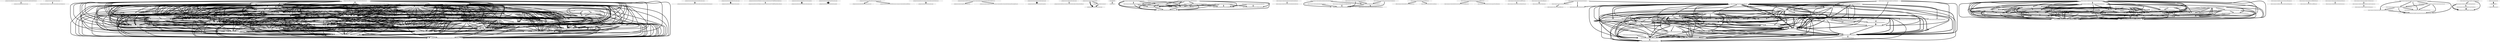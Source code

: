 digraph classDiagram{
overlap=false;
"packages/external/J48graft/src/main/java/weka/classifiers/trees/j48/C45PruneableClassifierTreeG.java" -> "packages/external/J48graft/Description.props"[penwidth = 6.0];
"packages/external/stackingC/Description.props" -> "packages/external/stackingC/src/main/java/weka/classifiers/meta/StackingC.java"[penwidth = 6.0];
"packages/internal/RPlugin/Beans.props" -> "packages/internal/RPlugin/Description.props"[penwidth = 6.0];
"packages/internal/RPlugin/Beans.props" -> "packages/internal/RPlugin/Explorer.props"[penwidth = 6.0];
"packages/internal/RPlugin/Beans.props" -> "packages/internal/RPlugin/libExternalPreload/REngine.zip"[penwidth = 6.0];
"packages/internal/RPlugin/Beans.props" -> "packages/internal/RPlugin/libExternalPreload/rJavaClassLoader.zip"[penwidth = 6.0];
"packages/internal/RPlugin/Beans.props" -> "packages/internal/RPlugin/src/main/java/weka/core/JavaGDNotifier.java"[penwidth = 6.0];
"packages/internal/RPlugin/Beans.props" -> "packages/internal/RPlugin/src/main/java/weka/core/JavaGDOffscreenRenderer.java"[penwidth = 6.0];
"packages/internal/RPlugin/Beans.props" -> "packages/internal/RPlugin/src/main/java/weka/core/RLoggerAPI.java"[penwidth = 6.0];
"packages/internal/RPlugin/Beans.props" -> "packages/internal/RPlugin/src/main/java/weka/gui/beans/R.props"[penwidth = 6.0];
"packages/internal/RPlugin/Beans.props" -> "packages/internal/RPlugin/src/main/java/weka/gui/beans/RScriptExecutorCustomizer.java"[penwidth = 6.0];
"packages/internal/RPlugin/Beans.props" -> "packages/internal/RPlugin/src/main/java/weka/gui/beans/icons/Rlogo_small.png"[penwidth = 6.0];
"packages/internal/RPlugin/Beans.props" -> "packages/internal/RPlugin/src/main/java/weka/gui/explorer/ExplorerRConsolePanel.java"[penwidth = 6.0];
"packages/internal/RPlugin/Beans.props" -> "packages/internal/RPlugin/src/main/java/weka/gui/knowledgeflow/templates/R_example2.kf"[penwidth = 6.0];
"packages/internal/RPlugin/Beans.props" -> "packages/internal/RPlugin/src/main/java/weka/knowledgeflow/steps/R.props"[penwidth = 6.0];
"packages/internal/RPlugin/Beans.props" -> "packages/internal/RPlugin/src/main/java/weka/knowledgeflow/steps/RScriptExecutor.java"[penwidth = 6.0];
"packages/internal/RPlugin/Description.props" -> "packages/internal/RPlugin/src/main/java/weka/gui/beans/RScriptExecutorCustomizer.java"[penwidth = 6.0];
"packages/internal/RPlugin/Description.props" -> "packages/internal/RPlugin/src/main/java/weka/knowledgeflow/steps/RScriptExecutor.java"[penwidth = 6.0];
"packages/internal/RPlugin/Explorer.props" -> "packages/internal/RPlugin/src/main/java/weka/core/JavaGDOffscreenRenderer.java"[penwidth = 6.0];
"packages/internal/RPlugin/Explorer.props" -> "packages/internal/RPlugin/src/main/java/weka/gui/beans/RScriptExecutorCustomizer.java"[penwidth = 6.0];
"packages/internal/RPlugin/Explorer.props" -> "packages/internal/RPlugin/src/main/java/weka/knowledgeflow/steps/R.props"[penwidth = 6.0];
"packages/internal/RPlugin/Explorer.props" -> "packages/internal/RPlugin/src/main/java/weka/knowledgeflow/steps/RScriptExecutor.java"[penwidth = 6.0];
"packages/internal/RPlugin/GenericPropertiesCreator.props" -> "packages/internal/RPlugin/src/main/java/weka/gui/beans/RScriptExecutorCustomizer.java"[penwidth = 6.0];
"packages/internal/RPlugin/PluginManager.props" -> "packages/internal/RPlugin/Description.props"[penwidth = 6.0];
"packages/internal/RPlugin/PluginManager.props" -> "packages/internal/RPlugin/libExternalPreload/rJavaClassLoader.zip"[penwidth = 6.0];
"packages/internal/RPlugin/PluginManager.props" -> "packages/internal/RPlugin/src/main/java/weka/core/JavaGDNotifier.java"[penwidth = 6.0];
"packages/internal/RPlugin/PluginManager.props" -> "packages/internal/RPlugin/src/main/java/weka/gui/beans/RScriptExecutorCustomizer.java"[penwidth = 6.0];
"packages/internal/RPlugin/PluginManager.props" -> "packages/internal/RPlugin/src/main/java/weka/gui/explorer/ExplorerRConsolePanel.java"[penwidth = 6.0];
"packages/internal/RPlugin/PluginManager.props" -> "packages/internal/RPlugin/src/main/java/weka/gui/knowledgeflow/templates/R_example2.kf"[penwidth = 6.0];
"packages/internal/RPlugin/PluginManager.props" -> "packages/internal/RPlugin/src/main/java/weka/knowledgeflow/steps/R.props"[penwidth = 6.0];
"packages/internal/RPlugin/PluginManager.props" -> "packages/internal/RPlugin/src/main/java/weka/knowledgeflow/steps/RScriptExecutor.java"[penwidth = 6.0];
"packages/internal/RPlugin/build_package.xml" -> "packages/internal/RPlugin/Description.props"[penwidth = 6.0];
"packages/internal/RPlugin/build_package.xml" -> "packages/internal/RPlugin/GenericPropertiesCreator.props"[penwidth = 6.0];
"packages/internal/RPlugin/build_package.xml" -> "packages/internal/RPlugin/src/main/java/weka/core/JRILoader.java"[penwidth = 6.0];
"packages/internal/RPlugin/build_package.xml" -> "packages/internal/RPlugin/src/main/java/weka/core/RUtils.java"[penwidth = 6.0];
"packages/internal/RPlugin/build_package.xml" -> "packages/internal/RPlugin/src/main/java/weka/core/RniIdle.java"[penwidth = 6.0];
"packages/internal/RPlugin/build_package.xml" -> "packages/internal/RPlugin/src/main/java/weka/gui/beans/JavaGDConsolePanel.java"[penwidth = 6.0];
"packages/internal/RPlugin/build_package.xml" -> "packages/internal/RPlugin/src/main/java/weka/gui/beans/RScriptExecutorCustomizer.java"[penwidth = 6.0];
"packages/internal/RPlugin/build_package.xml" -> "packages/internal/RPlugin/src/main/java/weka/gui/beans/templates/R_example2.kfml"[penwidth = 6.0];
"packages/internal/RPlugin/libExternal/javagd-0.6.1.jar" -> "packages/internal/RPlugin/GenericPropertiesCreator.props"[penwidth = 6.0];
"packages/internal/RPlugin/libExternal/javagd-0.6.1.jar" -> "packages/internal/RPlugin/src/main/java/weka/gui/beans/RScriptExecutorCustomizer.java"[penwidth = 6.0];
"packages/internal/RPlugin/libExternal/javagd-0.6.1.jar" -> "packages/internal/RPlugin/src/main/java/weka/gui/beans/templates/R_example2.kfml"[penwidth = 6.0];
"packages/internal/RPlugin/libExternalPreload/REngine.zip" -> "packages/internal/RPlugin/Description.props"[penwidth = 6.0];
"packages/internal/RPlugin/libExternalPreload/REngine.zip" -> "packages/internal/RPlugin/Explorer.props"[penwidth = 6.0];
"packages/internal/RPlugin/libExternalPreload/REngine.zip" -> "packages/internal/RPlugin/libExternalPreload/rJavaClassLoader.zip"[penwidth = 6.0];
"packages/internal/RPlugin/libExternalPreload/REngine.zip" -> "packages/internal/RPlugin/src/main/java/weka/core/JavaGDNotifier.java"[penwidth = 6.0];
"packages/internal/RPlugin/libExternalPreload/REngine.zip" -> "packages/internal/RPlugin/src/main/java/weka/core/JavaGDOffscreenRenderer.java"[penwidth = 6.0];
"packages/internal/RPlugin/libExternalPreload/REngine.zip" -> "packages/internal/RPlugin/src/main/java/weka/core/RLoggerAPI.java"[penwidth = 6.0];
"packages/internal/RPlugin/libExternalPreload/REngine.zip" -> "packages/internal/RPlugin/src/main/java/weka/gui/beans/R.props"[penwidth = 6.0];
"packages/internal/RPlugin/libExternalPreload/REngine.zip" -> "packages/internal/RPlugin/src/main/java/weka/gui/beans/RScriptExecutorCustomizer.java"[penwidth = 6.0];
"packages/internal/RPlugin/libExternalPreload/REngine.zip" -> "packages/internal/RPlugin/src/main/java/weka/gui/beans/icons/Rlogo_small.png"[penwidth = 6.0];
"packages/internal/RPlugin/libExternalPreload/REngine.zip" -> "packages/internal/RPlugin/src/main/java/weka/gui/explorer/ExplorerRConsolePanel.java"[penwidth = 6.0];
"packages/internal/RPlugin/libExternalPreload/REngine.zip" -> "packages/internal/RPlugin/src/main/java/weka/gui/knowledgeflow/templates/R_example2.kf"[penwidth = 6.0];
"packages/internal/RPlugin/libExternalPreload/REngine.zip" -> "packages/internal/RPlugin/src/main/java/weka/knowledgeflow/steps/R.props"[penwidth = 6.0];
"packages/internal/RPlugin/libExternalPreload/REngine.zip" -> "packages/internal/RPlugin/src/main/java/weka/knowledgeflow/steps/RScriptExecutor.java"[penwidth = 6.0];
"packages/internal/RPlugin/src/main/java/weka/classifiers/mlr/MLRClassifier.java" -> "packages/internal/RPlugin/Description.props"[penwidth = 8.0];
"packages/internal/RPlugin/src/main/java/weka/classifiers/mlr/MLRClassifier.java" -> "packages/internal/RPlugin/Explorer.props"[penwidth = 6.0];
"packages/internal/RPlugin/src/main/java/weka/classifiers/mlr/MLRClassifier.java" -> "packages/internal/RPlugin/src/main/java/weka/core/JavaGDNotifier.java"[penwidth = 6.0];
"packages/internal/RPlugin/src/main/java/weka/classifiers/mlr/MLRClassifier.java" -> "packages/internal/RPlugin/src/main/java/weka/core/JavaGDOffscreenRenderer.java"[penwidth = 6.0];
"packages/internal/RPlugin/src/main/java/weka/classifiers/mlr/MLRClassifier.java" -> "packages/internal/RPlugin/src/main/java/weka/gui/beans/RScriptExecutorCustomizer.java"[penwidth = 6.0];
"packages/internal/RPlugin/src/main/java/weka/classifiers/mlr/MLRClassifier.java" -> "packages/internal/RPlugin/src/main/java/weka/knowledgeflow/steps/R.props"[penwidth = 6.0];
"packages/internal/RPlugin/src/main/java/weka/classifiers/mlr/MLRClassifier.java" -> "packages/internal/RPlugin/src/main/java/weka/knowledgeflow/steps/RScriptExecutor.java"[penwidth = 6.0];
"packages/internal/RPlugin/src/main/java/weka/classifiers/mlr/impl/MLRClassifierImpl.java" -> "packages/internal/RPlugin/Beans.props"[penwidth = 6.0];
"packages/internal/RPlugin/src/main/java/weka/classifiers/mlr/impl/MLRClassifierImpl.java" -> "packages/internal/RPlugin/Description.props"[penwidth = 8.0];
"packages/internal/RPlugin/src/main/java/weka/classifiers/mlr/impl/MLRClassifierImpl.java" -> "packages/internal/RPlugin/Explorer.props"[penwidth = 6.0];
"packages/internal/RPlugin/src/main/java/weka/classifiers/mlr/impl/MLRClassifierImpl.java" -> "packages/internal/RPlugin/GenericPropertiesCreator.props"[penwidth = 6.0];
"packages/internal/RPlugin/src/main/java/weka/classifiers/mlr/impl/MLRClassifierImpl.java" -> "packages/internal/RPlugin/PluginManager.props"[penwidth = 6.0];
"packages/internal/RPlugin/src/main/java/weka/classifiers/mlr/impl/MLRClassifierImpl.java" -> "packages/internal/RPlugin/libExternalPreload/REngine.zip"[penwidth = 6.0];
"packages/internal/RPlugin/src/main/java/weka/classifiers/mlr/impl/MLRClassifierImpl.java" -> "packages/internal/RPlugin/libExternalPreload/rJavaClassLoader.zip"[penwidth = 6.0];
"packages/internal/RPlugin/src/main/java/weka/classifiers/mlr/impl/MLRClassifierImpl.java" -> "packages/internal/RPlugin/src/main/java/weka/classifiers/mlr/MLRClassifier.java"[penwidth = 8.0];
"packages/internal/RPlugin/src/main/java/weka/classifiers/mlr/impl/MLRClassifierImpl.java" -> "packages/internal/RPlugin/src/main/java/weka/core/JRILoader.java"[penwidth = 6.0];
"packages/internal/RPlugin/src/main/java/weka/classifiers/mlr/impl/MLRClassifierImpl.java" -> "packages/internal/RPlugin/src/main/java/weka/core/JavaGDListener.java"[penwidth = 6.0];
"packages/internal/RPlugin/src/main/java/weka/classifiers/mlr/impl/MLRClassifierImpl.java" -> "packages/internal/RPlugin/src/main/java/weka/core/JavaGDNotifier.java"[penwidth = 6.0];
"packages/internal/RPlugin/src/main/java/weka/classifiers/mlr/impl/MLRClassifierImpl.java" -> "packages/internal/RPlugin/src/main/java/weka/core/JavaGDOffscreenRenderer.java"[penwidth = 6.0];
"packages/internal/RPlugin/src/main/java/weka/classifiers/mlr/impl/MLRClassifierImpl.java" -> "packages/internal/RPlugin/src/main/java/weka/core/RLoggerAPI.java"[penwidth = 6.0];
"packages/internal/RPlugin/src/main/java/weka/classifiers/mlr/impl/MLRClassifierImpl.java" -> "packages/internal/RPlugin/src/main/java/weka/core/RSession.java"[penwidth = 6.0];
"packages/internal/RPlugin/src/main/java/weka/classifiers/mlr/impl/MLRClassifierImpl.java" -> "packages/internal/RPlugin/src/main/java/weka/core/RUtils.java"[penwidth = 6.0];
"packages/internal/RPlugin/src/main/java/weka/classifiers/mlr/impl/MLRClassifierImpl.java" -> "packages/internal/RPlugin/src/main/java/weka/core/RniIdle.java"[penwidth = 6.0];
"packages/internal/RPlugin/src/main/java/weka/classifiers/mlr/impl/MLRClassifierImpl.java" -> "packages/internal/RPlugin/src/main/java/weka/gui/beans/R.props"[penwidth = 6.0];
"packages/internal/RPlugin/src/main/java/weka/classifiers/mlr/impl/MLRClassifierImpl.java" -> "packages/internal/RPlugin/src/main/java/weka/gui/beans/RScriptExecutorCustomizer.java"[penwidth = 6.0];
"packages/internal/RPlugin/src/main/java/weka/classifiers/mlr/impl/MLRClassifierImpl.java" -> "packages/internal/RPlugin/src/main/java/weka/gui/beans/icons/RScriptExecutor.gif"[penwidth = 6.0];
"packages/internal/RPlugin/src/main/java/weka/classifiers/mlr/impl/MLRClassifierImpl.java" -> "packages/internal/RPlugin/src/main/java/weka/gui/beans/icons/Rlogo_small.png"[penwidth = 6.0];
"packages/internal/RPlugin/src/main/java/weka/classifiers/mlr/impl/MLRClassifierImpl.java" -> "packages/internal/RPlugin/src/main/java/weka/gui/beans/templates/R_example.kfml"[penwidth = 6.0];
"packages/internal/RPlugin/src/main/java/weka/classifiers/mlr/impl/MLRClassifierImpl.java" -> "packages/internal/RPlugin/src/main/java/weka/gui/explorer/ExplorerRConsolePanel.java"[penwidth = 6.0];
"packages/internal/RPlugin/src/main/java/weka/classifiers/mlr/impl/MLRClassifierImpl.java" -> "packages/internal/RPlugin/src/main/java/weka/gui/knowledgeflow/RConsolePerspective.java"[penwidth = 8.0];
"packages/internal/RPlugin/src/main/java/weka/classifiers/mlr/impl/MLRClassifierImpl.java" -> "packages/internal/RPlugin/src/main/java/weka/gui/knowledgeflow/icons/RScriptExecutor.gif"[penwidth = 6.0];
"packages/internal/RPlugin/src/main/java/weka/classifiers/mlr/impl/MLRClassifierImpl.java" -> "packages/internal/RPlugin/src/main/java/weka/gui/knowledgeflow/templates/R_example.kf"[penwidth = 6.0];
"packages/internal/RPlugin/src/main/java/weka/classifiers/mlr/impl/MLRClassifierImpl.java" -> "packages/internal/RPlugin/src/main/java/weka/gui/knowledgeflow/templates/R_example2.kf"[penwidth = 6.0];
"packages/internal/RPlugin/src/main/java/weka/classifiers/mlr/impl/MLRClassifierImpl.java" -> "packages/internal/RPlugin/src/main/java/weka/knowledgeflow/steps/R.props"[penwidth = 6.0];
"packages/internal/RPlugin/src/main/java/weka/classifiers/mlr/impl/MLRClassifierImpl.java" -> "packages/internal/RPlugin/src/main/java/weka/knowledgeflow/steps/RScriptExecutor.java"[penwidth = 6.0];
"packages/internal/RPlugin/src/main/java/weka/core/JRILoader.java" -> "packages/internal/RPlugin/Description.props"[penwidth = 8.0];
"packages/internal/RPlugin/src/main/java/weka/core/JRILoader.java" -> "packages/internal/RPlugin/Explorer.props"[penwidth = 6.0];
"packages/internal/RPlugin/src/main/java/weka/core/JRILoader.java" -> "packages/internal/RPlugin/GenericPropertiesCreator.props"[penwidth = 6.0];
"packages/internal/RPlugin/src/main/java/weka/core/JRILoader.java" -> "packages/internal/RPlugin/libExternalPreload/rJavaClassLoader.zip"[penwidth = 6.0];
"packages/internal/RPlugin/src/main/java/weka/core/JRILoader.java" -> "packages/internal/RPlugin/src/main/java/weka/classifiers/mlr/MLRClassifier.java"[penwidth = 6.0];
"packages/internal/RPlugin/src/main/java/weka/core/JRILoader.java" -> "packages/internal/RPlugin/src/main/java/weka/core/JavaGDListener.java"[penwidth = 6.0];
"packages/internal/RPlugin/src/main/java/weka/core/JRILoader.java" -> "packages/internal/RPlugin/src/main/java/weka/core/JavaGDNotifier.java"[penwidth = 6.0];
"packages/internal/RPlugin/src/main/java/weka/core/JRILoader.java" -> "packages/internal/RPlugin/src/main/java/weka/core/JavaGDOffscreenRenderer.java"[penwidth = 6.0];
"packages/internal/RPlugin/src/main/java/weka/core/JRILoader.java" -> "packages/internal/RPlugin/src/main/java/weka/core/RLoggerAPI.java"[penwidth = 6.0];
"packages/internal/RPlugin/src/main/java/weka/core/JRILoader.java" -> "packages/internal/RPlugin/src/main/java/weka/core/RniIdle.java"[penwidth = 6.0];
"packages/internal/RPlugin/src/main/java/weka/core/JRILoader.java" -> "packages/internal/RPlugin/src/main/java/weka/gui/beans/R.props"[penwidth = 6.0];
"packages/internal/RPlugin/src/main/java/weka/core/JRILoader.java" -> "packages/internal/RPlugin/src/main/java/weka/gui/beans/RScriptExecutorCustomizer.java"[penwidth = 6.0];
"packages/internal/RPlugin/src/main/java/weka/core/JRILoader.java" -> "packages/internal/RPlugin/src/main/java/weka/gui/beans/icons/Rlogo_small.png"[penwidth = 6.0];
"packages/internal/RPlugin/src/main/java/weka/core/JRILoader.java" -> "packages/internal/RPlugin/src/main/java/weka/knowledgeflow/steps/R.props"[penwidth = 6.0];
"packages/internal/RPlugin/src/main/java/weka/core/JRILoader.java" -> "packages/internal/RPlugin/src/main/java/weka/knowledgeflow/steps/RScriptExecutor.java"[penwidth = 6.0];
"packages/internal/RPlugin/src/main/java/weka/core/JRINativeLoader.java" -> "packages/internal/RPlugin/Description.props"[penwidth = 6.0];
"packages/internal/RPlugin/src/main/java/weka/core/JRINativeLoader.java" -> "packages/internal/RPlugin/Explorer.props"[penwidth = 6.0];
"packages/internal/RPlugin/src/main/java/weka/core/JRINativeLoader.java" -> "packages/internal/RPlugin/GenericPropertiesCreator.props"[penwidth = 6.0];
"packages/internal/RPlugin/src/main/java/weka/core/JRINativeLoader.java" -> "packages/internal/RPlugin/libExternalPreload/rJavaClassLoader.zip"[penwidth = 6.0];
"packages/internal/RPlugin/src/main/java/weka/core/JRINativeLoader.java" -> "packages/internal/RPlugin/src/main/java/weka/classifiers/mlr/MLRClassifier.java"[penwidth = 6.0];
"packages/internal/RPlugin/src/main/java/weka/core/JRINativeLoader.java" -> "packages/internal/RPlugin/src/main/java/weka/core/JRILoader.java"[penwidth = 6.0];
"packages/internal/RPlugin/src/main/java/weka/core/JRINativeLoader.java" -> "packages/internal/RPlugin/src/main/java/weka/core/JavaGDListener.java"[penwidth = 6.0];
"packages/internal/RPlugin/src/main/java/weka/core/JRINativeLoader.java" -> "packages/internal/RPlugin/src/main/java/weka/core/JavaGDNotifier.java"[penwidth = 6.0];
"packages/internal/RPlugin/src/main/java/weka/core/JRINativeLoader.java" -> "packages/internal/RPlugin/src/main/java/weka/core/JavaGDOffscreenRenderer.java"[penwidth = 6.0];
"packages/internal/RPlugin/src/main/java/weka/core/JRINativeLoader.java" -> "packages/internal/RPlugin/src/main/java/weka/core/RLoggerAPI.java"[penwidth = 6.0];
"packages/internal/RPlugin/src/main/java/weka/core/JRINativeLoader.java" -> "packages/internal/RPlugin/src/main/java/weka/core/RSession.java"[penwidth = 6.0];
"packages/internal/RPlugin/src/main/java/weka/core/JRINativeLoader.java" -> "packages/internal/RPlugin/src/main/java/weka/core/RUtils.java"[penwidth = 6.0];
"packages/internal/RPlugin/src/main/java/weka/core/JRINativeLoader.java" -> "packages/internal/RPlugin/src/main/java/weka/gui/beans/R.props"[penwidth = 6.0];
"packages/internal/RPlugin/src/main/java/weka/core/JRINativeLoader.java" -> "packages/internal/RPlugin/src/main/java/weka/gui/beans/RScriptExecutorCustomizer.java"[penwidth = 6.0];
"packages/internal/RPlugin/src/main/java/weka/core/JRINativeLoader.java" -> "packages/internal/RPlugin/src/main/java/weka/gui/beans/icons/RScriptExecutor.gif"[penwidth = 6.0];
"packages/internal/RPlugin/src/main/java/weka/core/JRINativeLoader.java" -> "packages/internal/RPlugin/src/main/java/weka/gui/beans/icons/RScriptExecutor_animated.gif"[penwidth = 6.0];
"packages/internal/RPlugin/src/main/java/weka/core/JRINativeLoader.java" -> "packages/internal/RPlugin/src/main/java/weka/gui/beans/icons/Rlogo_small.png"[penwidth = 6.0];
"packages/internal/RPlugin/src/main/java/weka/core/JRINativeLoader.java" -> "packages/internal/RPlugin/src/main/java/weka/gui/beans/templates/R_example.kfml"[penwidth = 6.0];
"packages/internal/RPlugin/src/main/java/weka/core/JRINativeLoader.java" -> "packages/internal/RPlugin/src/main/java/weka/gui/explorer/ExplorerRConsolePanel.java"[penwidth = 6.0];
"packages/internal/RPlugin/src/main/java/weka/core/JRINativeLoader.java" -> "packages/internal/RPlugin/src/main/java/weka/gui/knowledgeflow/RConsolePerspective.java"[penwidth = 6.0];
"packages/internal/RPlugin/src/main/java/weka/core/JRINativeLoader.java" -> "packages/internal/RPlugin/src/main/java/weka/gui/knowledgeflow/icons/RScriptExecutor.gif"[penwidth = 6.0];
"packages/internal/RPlugin/src/main/java/weka/core/JRINativeLoader.java" -> "packages/internal/RPlugin/src/main/java/weka/gui/knowledgeflow/templates/R_example.kf"[penwidth = 6.0];
"packages/internal/RPlugin/src/main/java/weka/core/JRINativeLoader.java" -> "packages/internal/RPlugin/src/main/java/weka/gui/knowledgeflow/templates/R_example2.kf"[penwidth = 6.0];
"packages/internal/RPlugin/src/main/java/weka/core/JRINativeLoader.java" -> "packages/internal/RPlugin/src/main/java/weka/knowledgeflow/steps/R.props"[penwidth = 6.0];
"packages/internal/RPlugin/src/main/java/weka/core/JRINativeLoader.java" -> "packages/internal/RPlugin/src/main/java/weka/knowledgeflow/steps/RScriptExecutor.java"[penwidth = 6.0];
"packages/internal/RPlugin/src/main/java/weka/core/JRINativeLoader.java" -> "packages/internal/RPlugin/src/test/resources/wekarefs/weka/classifiers/mlr/MLRClassifierTest.ref"[penwidth = 6.0];
"packages/internal/RPlugin/src/main/java/weka/core/JavaGDListener.java" -> "packages/internal/RPlugin/Description.props"[penwidth = 6.0];
"packages/internal/RPlugin/src/main/java/weka/core/JavaGDListener.java" -> "packages/internal/RPlugin/Explorer.props"[penwidth = 6.0];
"packages/internal/RPlugin/src/main/java/weka/core/JavaGDListener.java" -> "packages/internal/RPlugin/src/main/java/weka/core/JavaGDNotifier.java"[penwidth = 6.0];
"packages/internal/RPlugin/src/main/java/weka/core/JavaGDListener.java" -> "packages/internal/RPlugin/src/main/java/weka/core/JavaGDOffscreenRenderer.java"[penwidth = 6.0];
"packages/internal/RPlugin/src/main/java/weka/core/JavaGDListener.java" -> "packages/internal/RPlugin/src/main/java/weka/gui/beans/RScriptExecutorCustomizer.java"[penwidth = 6.0];
"packages/internal/RPlugin/src/main/java/weka/core/JavaGDListener.java" -> "packages/internal/RPlugin/src/main/java/weka/knowledgeflow/steps/R.props"[penwidth = 6.0];
"packages/internal/RPlugin/src/main/java/weka/core/JavaGDListener.java" -> "packages/internal/RPlugin/src/main/java/weka/knowledgeflow/steps/RScriptExecutor.java"[penwidth = 6.0];
"packages/internal/RPlugin/src/main/java/weka/core/JavaGDNotifier.java" -> "packages/internal/RPlugin/src/main/java/weka/gui/beans/RScriptExecutorCustomizer.java"[penwidth = 6.0];
"packages/internal/RPlugin/src/main/java/weka/core/JavaGDNotifier.java" -> "packages/internal/RPlugin/src/main/java/weka/knowledgeflow/steps/R.props"[penwidth = 6.0];
"packages/internal/RPlugin/src/main/java/weka/core/JavaGDNotifier.java" -> "packages/internal/RPlugin/src/main/java/weka/knowledgeflow/steps/RScriptExecutor.java"[penwidth = 6.0];
"packages/internal/RPlugin/src/main/java/weka/core/JavaGDOffscreenRenderer.java" -> "packages/internal/RPlugin/src/main/java/weka/gui/beans/RScriptExecutorCustomizer.java"[penwidth = 6.0];
"packages/internal/RPlugin/src/main/java/weka/core/JavaGDOffscreenRenderer.java" -> "packages/internal/RPlugin/src/main/java/weka/knowledgeflow/steps/R.props"[penwidth = 6.0];
"packages/internal/RPlugin/src/main/java/weka/core/JavaGDOffscreenRenderer.java" -> "packages/internal/RPlugin/src/main/java/weka/knowledgeflow/steps/RScriptExecutor.java"[penwidth = 6.0];
"packages/internal/RPlugin/src/main/java/weka/core/RLoggerAPI.java" -> "packages/internal/RPlugin/Description.props"[penwidth = 6.0];
"packages/internal/RPlugin/src/main/java/weka/core/RLoggerAPI.java" -> "packages/internal/RPlugin/libExternalPreload/rJavaClassLoader.zip"[penwidth = 6.0];
"packages/internal/RPlugin/src/main/java/weka/core/RLoggerAPI.java" -> "packages/internal/RPlugin/src/main/java/weka/core/JavaGDNotifier.java"[penwidth = 6.0];
"packages/internal/RPlugin/src/main/java/weka/core/RLoggerAPI.java" -> "packages/internal/RPlugin/src/main/java/weka/gui/beans/RScriptExecutorCustomizer.java"[penwidth = 6.0];
"packages/internal/RPlugin/src/main/java/weka/core/RLoggerAPI.java" -> "packages/internal/RPlugin/src/main/java/weka/gui/beans/icons/Rlogo_small.png"[penwidth = 6.0];
"packages/internal/RPlugin/src/main/java/weka/core/RLoggerAPI.java" -> "packages/internal/RPlugin/src/main/java/weka/knowledgeflow/steps/R.props"[penwidth = 6.0];
"packages/internal/RPlugin/src/main/java/weka/core/RLoggerAPI.java" -> "packages/internal/RPlugin/src/main/java/weka/knowledgeflow/steps/RScriptExecutor.java"[penwidth = 6.0];
"packages/internal/RPlugin/src/main/java/weka/core/RSession.java" -> "packages/internal/RPlugin/Description.props"[penwidth = 6.0];
"packages/internal/RPlugin/src/main/java/weka/core/RSession.java" -> "packages/internal/RPlugin/Explorer.props"[penwidth = 6.0];
"packages/internal/RPlugin/src/main/java/weka/core/RSession.java" -> "packages/internal/RPlugin/libExternalPreload/rJavaClassLoader.zip"[penwidth = 6.0];
"packages/internal/RPlugin/src/main/java/weka/core/RSession.java" -> "packages/internal/RPlugin/src/main/java/weka/core/JavaGDNotifier.java"[penwidth = 6.0];
"packages/internal/RPlugin/src/main/java/weka/core/RSession.java" -> "packages/internal/RPlugin/src/main/java/weka/core/JavaGDOffscreenRenderer.java"[penwidth = 6.0];
"packages/internal/RPlugin/src/main/java/weka/core/RSession.java" -> "packages/internal/RPlugin/src/main/java/weka/core/RLoggerAPI.java"[penwidth = 6.0];
"packages/internal/RPlugin/src/main/java/weka/core/RSession.java" -> "packages/internal/RPlugin/src/main/java/weka/gui/beans/R.props"[penwidth = 6.0];
"packages/internal/RPlugin/src/main/java/weka/core/RSession.java" -> "packages/internal/RPlugin/src/main/java/weka/gui/beans/RScriptExecutorCustomizer.java"[penwidth = 6.0];
"packages/internal/RPlugin/src/main/java/weka/core/RSession.java" -> "packages/internal/RPlugin/src/main/java/weka/gui/beans/icons/Rlogo_small.png"[penwidth = 6.0];
"packages/internal/RPlugin/src/main/java/weka/core/RSession.java" -> "packages/internal/RPlugin/src/main/java/weka/gui/explorer/ExplorerRConsolePanel.java"[penwidth = 6.0];
"packages/internal/RPlugin/src/main/java/weka/core/RSession.java" -> "packages/internal/RPlugin/src/main/java/weka/knowledgeflow/steps/R.props"[penwidth = 6.0];
"packages/internal/RPlugin/src/main/java/weka/core/RSession.java" -> "packages/internal/RPlugin/src/main/java/weka/knowledgeflow/steps/RScriptExecutor.java"[penwidth = 6.0];
"packages/internal/RPlugin/src/main/java/weka/core/RSessionAPI.java" -> "packages/internal/RPlugin/libExternalPreload/rJavaClassLoader.zip"[penwidth = 6.0];
"packages/internal/RPlugin/src/main/java/weka/core/RSessionAPI.java" -> "packages/internal/RPlugin/src/main/java/weka/gui/beans/RScriptExecutorCustomizer.java"[penwidth = 6.0];
"packages/internal/RPlugin/src/main/java/weka/core/RSessionAPI.java" -> "packages/internal/RPlugin/src/main/java/weka/gui/explorer/ExplorerRConsolePanel.java"[penwidth = 6.0];
"packages/internal/RPlugin/src/main/java/weka/core/RSessionAPI.java" -> "packages/internal/RPlugin/src/main/java/weka/gui/knowledgeflow/templates/R_example2.kf"[penwidth = 6.0];
"packages/internal/RPlugin/src/main/java/weka/core/RSessionAPI.java" -> "packages/internal/RPlugin/src/main/java/weka/knowledgeflow/steps/RScriptExecutor.java"[penwidth = 6.0];
"packages/internal/RPlugin/src/main/java/weka/core/RSessionException.java" -> "packages/internal/RPlugin/Beans.props"[penwidth = 6.0];
"packages/internal/RPlugin/src/main/java/weka/core/RSessionException.java" -> "packages/internal/RPlugin/Description.props"[penwidth = 6.0];
"packages/internal/RPlugin/src/main/java/weka/core/RSessionException.java" -> "packages/internal/RPlugin/Explorer.props"[penwidth = 6.0];
"packages/internal/RPlugin/src/main/java/weka/core/RSessionException.java" -> "packages/internal/RPlugin/GenericPropertiesCreator.props"[penwidth = 6.0];
"packages/internal/RPlugin/src/main/java/weka/core/RSessionException.java" -> "packages/internal/RPlugin/PluginManager.props"[penwidth = 6.0];
"packages/internal/RPlugin/src/main/java/weka/core/RSessionException.java" -> "packages/internal/RPlugin/libExternalPreload/REngine.zip"[penwidth = 6.0];
"packages/internal/RPlugin/src/main/java/weka/core/RSessionException.java" -> "packages/internal/RPlugin/libExternalPreload/rJavaClassLoader.zip"[penwidth = 6.0];
"packages/internal/RPlugin/src/main/java/weka/core/RSessionException.java" -> "packages/internal/RPlugin/src/main/java/weka/classifiers/mlr/MLRClassifier.java"[penwidth = 6.0];
"packages/internal/RPlugin/src/main/java/weka/core/RSessionException.java" -> "packages/internal/RPlugin/src/main/java/weka/core/JRILoader.java"[penwidth = 6.0];
"packages/internal/RPlugin/src/main/java/weka/core/RSessionException.java" -> "packages/internal/RPlugin/src/main/java/weka/core/JRINativeLoader.java"[penwidth = 6.0];
"packages/internal/RPlugin/src/main/java/weka/core/RSessionException.java" -> "packages/internal/RPlugin/src/main/java/weka/core/JavaGDListener.java"[penwidth = 6.0];
"packages/internal/RPlugin/src/main/java/weka/core/RSessionException.java" -> "packages/internal/RPlugin/src/main/java/weka/core/JavaGDNotifier.java"[penwidth = 6.0];
"packages/internal/RPlugin/src/main/java/weka/core/RSessionException.java" -> "packages/internal/RPlugin/src/main/java/weka/core/JavaGDOffscreenRenderer.java"[penwidth = 6.0];
"packages/internal/RPlugin/src/main/java/weka/core/RSessionException.java" -> "packages/internal/RPlugin/src/main/java/weka/core/RLoggerAPI.java"[penwidth = 6.0];
"packages/internal/RPlugin/src/main/java/weka/core/RSessionException.java" -> "packages/internal/RPlugin/src/main/java/weka/core/RSession.java"[penwidth = 6.0];
"packages/internal/RPlugin/src/main/java/weka/core/RSessionException.java" -> "packages/internal/RPlugin/src/main/java/weka/core/RUtils.java"[penwidth = 6.0];
"packages/internal/RPlugin/src/main/java/weka/core/RSessionException.java" -> "packages/internal/RPlugin/src/main/java/weka/gui/beans/JavaGDPerspective.java"[penwidth = 6.0];
"packages/internal/RPlugin/src/main/java/weka/core/RSessionException.java" -> "packages/internal/RPlugin/src/main/java/weka/gui/beans/R.props"[penwidth = 6.0];
"packages/internal/RPlugin/src/main/java/weka/core/RSessionException.java" -> "packages/internal/RPlugin/src/main/java/weka/gui/beans/RScriptExecutorCustomizer.java"[penwidth = 6.0];
"packages/internal/RPlugin/src/main/java/weka/core/RSessionException.java" -> "packages/internal/RPlugin/src/main/java/weka/gui/beans/icons/RScriptExecutor.gif"[penwidth = 6.0];
"packages/internal/RPlugin/src/main/java/weka/core/RSessionException.java" -> "packages/internal/RPlugin/src/main/java/weka/gui/beans/icons/RScriptExecutor_animated.gif"[penwidth = 6.0];
"packages/internal/RPlugin/src/main/java/weka/core/RSessionException.java" -> "packages/internal/RPlugin/src/main/java/weka/gui/beans/icons/Rlogo_small.png"[penwidth = 6.0];
"packages/internal/RPlugin/src/main/java/weka/core/RSessionException.java" -> "packages/internal/RPlugin/src/main/java/weka/gui/beans/templates/R_example.kfml"[penwidth = 6.0];
"packages/internal/RPlugin/src/main/java/weka/core/RSessionException.java" -> "packages/internal/RPlugin/src/main/java/weka/gui/beans/templates/R_example2.kfml"[penwidth = 6.0];
"packages/internal/RPlugin/src/main/java/weka/core/RSessionException.java" -> "packages/internal/RPlugin/src/main/java/weka/gui/explorer/ExplorerRConsolePanel.java"[penwidth = 6.0];
"packages/internal/RPlugin/src/main/java/weka/core/RSessionException.java" -> "packages/internal/RPlugin/src/main/java/weka/gui/knowledgeflow/RConsolePerspective.java"[penwidth = 6.0];
"packages/internal/RPlugin/src/main/java/weka/core/RSessionException.java" -> "packages/internal/RPlugin/src/main/java/weka/gui/knowledgeflow/icons/RScriptExecutor.gif"[penwidth = 6.0];
"packages/internal/RPlugin/src/main/java/weka/core/RSessionException.java" -> "packages/internal/RPlugin/src/main/java/weka/gui/knowledgeflow/templates/R_example.kf"[penwidth = 6.0];
"packages/internal/RPlugin/src/main/java/weka/core/RSessionException.java" -> "packages/internal/RPlugin/src/main/java/weka/gui/knowledgeflow/templates/R_example2.kf"[penwidth = 6.0];
"packages/internal/RPlugin/src/main/java/weka/core/RSessionException.java" -> "packages/internal/RPlugin/src/main/java/weka/knowledgeflow/steps/R.props"[penwidth = 6.0];
"packages/internal/RPlugin/src/main/java/weka/core/RSessionException.java" -> "packages/internal/RPlugin/src/main/java/weka/knowledgeflow/steps/RScriptExecutor.java"[penwidth = 6.0];
"packages/internal/RPlugin/src/main/java/weka/core/RSessionException.java" -> "packages/internal/RPlugin/src/test/resources/wekarefs/weka/classifiers/mlr/MLRClassifierTest.ref"[penwidth = 6.0];
"packages/internal/RPlugin/src/main/java/weka/core/RSessionImpl.java" -> "packages/internal/RPlugin/Beans.props"[penwidth = 6.0];
"packages/internal/RPlugin/src/main/java/weka/core/RSessionImpl.java" -> "packages/internal/RPlugin/Description.props"[penwidth = 12.0];
"packages/internal/RPlugin/src/main/java/weka/core/RSessionImpl.java" -> "packages/internal/RPlugin/Explorer.props"[penwidth = 6.0];
"packages/internal/RPlugin/src/main/java/weka/core/RSessionImpl.java" -> "packages/internal/RPlugin/GenericPropertiesCreator.props"[penwidth = 6.0];
"packages/internal/RPlugin/src/main/java/weka/core/RSessionImpl.java" -> "packages/internal/RPlugin/PluginManager.props"[penwidth = 6.0];
"packages/internal/RPlugin/src/main/java/weka/core/RSessionImpl.java" -> "packages/internal/RPlugin/libExternalPreload/REngine.zip"[penwidth = 6.0];
"packages/internal/RPlugin/src/main/java/weka/core/RSessionImpl.java" -> "packages/internal/RPlugin/libExternalPreload/rJavaClassLoader.zip"[penwidth = 6.0];
"packages/internal/RPlugin/src/main/java/weka/core/RSessionImpl.java" -> "packages/internal/RPlugin/src/main/java/weka/classifiers/mlr/MLRClassifier.java"[penwidth = 6.0];
"packages/internal/RPlugin/src/main/java/weka/core/RSessionImpl.java" -> "packages/internal/RPlugin/src/main/java/weka/classifiers/mlr/impl/MLRClassifierImpl.java"[penwidth = 6.0];
"packages/internal/RPlugin/src/main/java/weka/core/RSessionImpl.java" -> "packages/internal/RPlugin/src/main/java/weka/core/JRILoader.java"[penwidth = 8.0];
"packages/internal/RPlugin/src/main/java/weka/core/RSessionImpl.java" -> "packages/internal/RPlugin/src/main/java/weka/core/JavaGDListener.java"[penwidth = 6.0];
"packages/internal/RPlugin/src/main/java/weka/core/RSessionImpl.java" -> "packages/internal/RPlugin/src/main/java/weka/core/JavaGDNotifier.java"[penwidth = 6.0];
"packages/internal/RPlugin/src/main/java/weka/core/RSessionImpl.java" -> "packages/internal/RPlugin/src/main/java/weka/core/JavaGDOffscreenRenderer.java"[penwidth = 6.0];
"packages/internal/RPlugin/src/main/java/weka/core/RSessionImpl.java" -> "packages/internal/RPlugin/src/main/java/weka/core/RLoggerAPI.java"[penwidth = 6.0];
"packages/internal/RPlugin/src/main/java/weka/core/RSessionImpl.java" -> "packages/internal/RPlugin/src/main/java/weka/core/RSession.java"[penwidth = 6.0];
"packages/internal/RPlugin/src/main/java/weka/core/RSessionImpl.java" -> "packages/internal/RPlugin/src/main/java/weka/core/RSessionAPI.java"[penwidth = 6.0];
"packages/internal/RPlugin/src/main/java/weka/core/RSessionImpl.java" -> "packages/internal/RPlugin/src/main/java/weka/core/RUtils.java"[penwidth = 10.0];
"packages/internal/RPlugin/src/main/java/weka/core/RSessionImpl.java" -> "packages/internal/RPlugin/src/main/java/weka/core/RniIdle.java"[penwidth = 6.0];
"packages/internal/RPlugin/src/main/java/weka/core/RSessionImpl.java" -> "packages/internal/RPlugin/src/main/java/weka/core/WekaJavaGD.java"[penwidth = 6.0];
"packages/internal/RPlugin/src/main/java/weka/core/RSessionImpl.java" -> "packages/internal/RPlugin/src/main/java/weka/gui/beans/JavaGDConsolePanel.java"[penwidth = 10.0];
"packages/internal/RPlugin/src/main/java/weka/core/RSessionImpl.java" -> "packages/internal/RPlugin/src/main/java/weka/gui/beans/R.props"[penwidth = 6.0];
"packages/internal/RPlugin/src/main/java/weka/core/RSessionImpl.java" -> "packages/internal/RPlugin/src/main/java/weka/gui/beans/RScriptExecutor.java"[penwidth = 6.0];
"packages/internal/RPlugin/src/main/java/weka/core/RSessionImpl.java" -> "packages/internal/RPlugin/src/main/java/weka/gui/beans/RScriptExecutorCustomizer.java"[penwidth = 6.0];
"packages/internal/RPlugin/src/main/java/weka/core/RSessionImpl.java" -> "packages/internal/RPlugin/src/main/java/weka/gui/beans/icons/RScriptExecutor.gif"[penwidth = 6.0];
"packages/internal/RPlugin/src/main/java/weka/core/RSessionImpl.java" -> "packages/internal/RPlugin/src/main/java/weka/gui/beans/icons/RScriptExecutor_animated.gif"[penwidth = 6.0];
"packages/internal/RPlugin/src/main/java/weka/core/RSessionImpl.java" -> "packages/internal/RPlugin/src/main/java/weka/gui/beans/icons/Rlogo_small.png"[penwidth = 6.0];
"packages/internal/RPlugin/src/main/java/weka/core/RSessionImpl.java" -> "packages/internal/RPlugin/src/main/java/weka/gui/beans/templates/R_example.kfml"[penwidth = 6.0];
"packages/internal/RPlugin/src/main/java/weka/core/RSessionImpl.java" -> "packages/internal/RPlugin/src/main/java/weka/gui/explorer/ExplorerRConsolePanel.java"[penwidth = 6.0];
"packages/internal/RPlugin/src/main/java/weka/core/RSessionImpl.java" -> "packages/internal/RPlugin/src/main/java/weka/gui/knowledgeflow/RConsolePerspective.java"[penwidth = 6.0];
"packages/internal/RPlugin/src/main/java/weka/core/RSessionImpl.java" -> "packages/internal/RPlugin/src/main/java/weka/gui/knowledgeflow/icons/RScriptExecutor.gif"[penwidth = 6.0];
"packages/internal/RPlugin/src/main/java/weka/core/RSessionImpl.java" -> "packages/internal/RPlugin/src/main/java/weka/gui/knowledgeflow/templates/R_example.kf"[penwidth = 6.0];
"packages/internal/RPlugin/src/main/java/weka/core/RSessionImpl.java" -> "packages/internal/RPlugin/src/main/java/weka/gui/knowledgeflow/templates/R_example2.kf"[penwidth = 6.0];
"packages/internal/RPlugin/src/main/java/weka/core/RSessionImpl.java" -> "packages/internal/RPlugin/src/main/java/weka/knowledgeflow/steps/R.props"[penwidth = 6.0];
"packages/internal/RPlugin/src/main/java/weka/core/RSessionImpl.java" -> "packages/internal/RPlugin/src/main/java/weka/knowledgeflow/steps/RScriptExecutor.java"[penwidth = 6.0];
"packages/internal/RPlugin/src/main/java/weka/core/RSessionImpl.java" -> "packages/internal/RPlugin/src/test/resources/wekarefs/weka/classifiers/mlr/MLRClassifierTest.ref"[penwidth = 6.0];
"packages/internal/RPlugin/src/main/java/weka/core/RUtils.java" -> "packages/internal/RPlugin/Description.props"[penwidth = 10.0];
"packages/internal/RPlugin/src/main/java/weka/core/RUtils.java" -> "packages/internal/RPlugin/Explorer.props"[penwidth = 6.0];
"packages/internal/RPlugin/src/main/java/weka/core/RUtils.java" -> "packages/internal/RPlugin/libExternalPreload/rJavaClassLoader.zip"[penwidth = 6.0];
"packages/internal/RPlugin/src/main/java/weka/core/RUtils.java" -> "packages/internal/RPlugin/src/main/java/weka/core/JavaGDListener.java"[penwidth = 6.0];
"packages/internal/RPlugin/src/main/java/weka/core/RUtils.java" -> "packages/internal/RPlugin/src/main/java/weka/core/JavaGDNotifier.java"[penwidth = 6.0];
"packages/internal/RPlugin/src/main/java/weka/core/RUtils.java" -> "packages/internal/RPlugin/src/main/java/weka/core/JavaGDOffscreenRenderer.java"[penwidth = 6.0];
"packages/internal/RPlugin/src/main/java/weka/core/RUtils.java" -> "packages/internal/RPlugin/src/main/java/weka/core/RLoggerAPI.java"[penwidth = 6.0];
"packages/internal/RPlugin/src/main/java/weka/core/RUtils.java" -> "packages/internal/RPlugin/src/main/java/weka/core/RniIdle.java"[penwidth = 6.0];
"packages/internal/RPlugin/src/main/java/weka/core/RUtils.java" -> "packages/internal/RPlugin/src/main/java/weka/gui/beans/JavaGDConsolePanel.java"[penwidth = 6.0];
"packages/internal/RPlugin/src/main/java/weka/core/RUtils.java" -> "packages/internal/RPlugin/src/main/java/weka/gui/beans/R.props"[penwidth = 6.0];
"packages/internal/RPlugin/src/main/java/weka/core/RUtils.java" -> "packages/internal/RPlugin/src/main/java/weka/gui/beans/RScriptExecutorCustomizer.java"[penwidth = 6.0];
"packages/internal/RPlugin/src/main/java/weka/core/RUtils.java" -> "packages/internal/RPlugin/src/main/java/weka/gui/beans/icons/Rlogo_small.png"[penwidth = 6.0];
"packages/internal/RPlugin/src/main/java/weka/core/RUtils.java" -> "packages/internal/RPlugin/src/main/java/weka/knowledgeflow/steps/R.props"[penwidth = 6.0];
"packages/internal/RPlugin/src/main/java/weka/core/RUtils.java" -> "packages/internal/RPlugin/src/main/java/weka/knowledgeflow/steps/RScriptExecutor.java"[penwidth = 6.0];
"packages/internal/RPlugin/src/main/java/weka/core/WekaJavaGD.java" -> "packages/internal/RPlugin/Description.props"[penwidth = 6.0];
"packages/internal/RPlugin/src/main/java/weka/core/WekaJavaGD.java" -> "packages/internal/RPlugin/PluginManager.props"[penwidth = 6.0];
"packages/internal/RPlugin/src/main/java/weka/core/WekaJavaGD.java" -> "packages/internal/RPlugin/libExternalPreload/rJavaClassLoader.zip"[penwidth = 6.0];
"packages/internal/RPlugin/src/main/java/weka/core/WekaJavaGD.java" -> "packages/internal/RPlugin/src/main/java/weka/core/JavaGDNotifier.java"[penwidth = 6.0];
"packages/internal/RPlugin/src/main/java/weka/core/WekaJavaGD.java" -> "packages/internal/RPlugin/src/main/java/weka/gui/beans/R.props"[penwidth = 6.0];
"packages/internal/RPlugin/src/main/java/weka/core/WekaJavaGD.java" -> "packages/internal/RPlugin/src/main/java/weka/gui/beans/RScriptExecutorCustomizer.java"[penwidth = 6.0];
"packages/internal/RPlugin/src/main/java/weka/core/WekaJavaGD.java" -> "packages/internal/RPlugin/src/main/java/weka/gui/beans/icons/Rlogo_small.png"[penwidth = 6.0];
"packages/internal/RPlugin/src/main/java/weka/core/WekaJavaGD.java" -> "packages/internal/RPlugin/src/main/java/weka/gui/explorer/ExplorerRConsolePanel.java"[penwidth = 6.0];
"packages/internal/RPlugin/src/main/java/weka/core/WekaJavaGD.java" -> "packages/internal/RPlugin/src/main/java/weka/gui/knowledgeflow/templates/R_example2.kf"[penwidth = 6.0];
"packages/internal/RPlugin/src/main/java/weka/core/WekaJavaGD.java" -> "packages/internal/RPlugin/src/main/java/weka/knowledgeflow/steps/R.props"[penwidth = 6.0];
"packages/internal/RPlugin/src/main/java/weka/core/WekaJavaGD.java" -> "packages/internal/RPlugin/src/main/java/weka/knowledgeflow/steps/RScriptExecutor.java"[penwidth = 6.0];
"packages/internal/RPlugin/src/main/java/weka/gui/beans/JavaGDConsolePanel.java" -> "packages/internal/RPlugin/Description.props"[penwidth = 12.0];
"packages/internal/RPlugin/src/main/java/weka/gui/beans/JavaGDConsolePanel.java" -> "packages/internal/RPlugin/PluginManager.props"[penwidth = 6.0];
"packages/internal/RPlugin/src/main/java/weka/gui/beans/JavaGDConsolePanel.java" -> "packages/internal/RPlugin/libExternalPreload/rJavaClassLoader.zip"[penwidth = 6.0];
"packages/internal/RPlugin/src/main/java/weka/gui/beans/JavaGDConsolePanel.java" -> "packages/internal/RPlugin/src/main/java/weka/core/JavaGDNotifier.java"[penwidth = 6.0];
"packages/internal/RPlugin/src/main/java/weka/gui/beans/JavaGDConsolePanel.java" -> "packages/internal/RPlugin/src/main/java/weka/core/RLoggerAPI.java"[penwidth = 6.0];
"packages/internal/RPlugin/src/main/java/weka/gui/beans/JavaGDConsolePanel.java" -> "packages/internal/RPlugin/src/main/java/weka/core/RniIdle.java"[penwidth = 6.0];
"packages/internal/RPlugin/src/main/java/weka/gui/beans/JavaGDConsolePanel.java" -> "packages/internal/RPlugin/src/main/java/weka/core/WekaJavaGD.java"[penwidth = 6.0];
"packages/internal/RPlugin/src/main/java/weka/gui/beans/JavaGDConsolePanel.java" -> "packages/internal/RPlugin/src/main/java/weka/gui/beans/R.props"[penwidth = 6.0];
"packages/internal/RPlugin/src/main/java/weka/gui/beans/JavaGDConsolePanel.java" -> "packages/internal/RPlugin/src/main/java/weka/gui/beans/RScriptExecutorCustomizer.java"[penwidth = 6.0];
"packages/internal/RPlugin/src/main/java/weka/gui/beans/JavaGDConsolePanel.java" -> "packages/internal/RPlugin/src/main/java/weka/gui/beans/icons/Rlogo_small.png"[penwidth = 6.0];
"packages/internal/RPlugin/src/main/java/weka/gui/beans/JavaGDConsolePanel.java" -> "packages/internal/RPlugin/src/main/java/weka/gui/explorer/ExplorerRConsolePanel.java"[penwidth = 6.0];
"packages/internal/RPlugin/src/main/java/weka/gui/beans/JavaGDConsolePanel.java" -> "packages/internal/RPlugin/src/main/java/weka/gui/knowledgeflow/templates/R_example2.kf"[penwidth = 6.0];
"packages/internal/RPlugin/src/main/java/weka/gui/beans/JavaGDConsolePanel.java" -> "packages/internal/RPlugin/src/main/java/weka/knowledgeflow/steps/R.props"[penwidth = 6.0];
"packages/internal/RPlugin/src/main/java/weka/gui/beans/JavaGDConsolePanel.java" -> "packages/internal/RPlugin/src/main/java/weka/knowledgeflow/steps/RScriptExecutor.java"[penwidth = 6.0];
"packages/internal/RPlugin/src/main/java/weka/gui/beans/JavaGDPerspective.java" -> "packages/internal/RPlugin/Description.props"[penwidth = 6.0];
"packages/internal/RPlugin/src/main/java/weka/gui/beans/JavaGDPerspective.java" -> "packages/internal/RPlugin/Explorer.props"[penwidth = 6.0];
"packages/internal/RPlugin/src/main/java/weka/gui/beans/JavaGDPerspective.java" -> "packages/internal/RPlugin/GenericPropertiesCreator.props"[penwidth = 6.0];
"packages/internal/RPlugin/src/main/java/weka/gui/beans/JavaGDPerspective.java" -> "packages/internal/RPlugin/libExternalPreload/rJavaClassLoader.zip"[penwidth = 6.0];
"packages/internal/RPlugin/src/main/java/weka/gui/beans/JavaGDPerspective.java" -> "packages/internal/RPlugin/src/main/java/weka/classifiers/mlr/MLRClassifier.java"[penwidth = 6.0];
"packages/internal/RPlugin/src/main/java/weka/gui/beans/JavaGDPerspective.java" -> "packages/internal/RPlugin/src/main/java/weka/core/JRILoader.java"[penwidth = 6.0];
"packages/internal/RPlugin/src/main/java/weka/gui/beans/JavaGDPerspective.java" -> "packages/internal/RPlugin/src/main/java/weka/core/JRINativeLoader.java"[penwidth = 6.0];
"packages/internal/RPlugin/src/main/java/weka/gui/beans/JavaGDPerspective.java" -> "packages/internal/RPlugin/src/main/java/weka/core/JavaGDListener.java"[penwidth = 6.0];
"packages/internal/RPlugin/src/main/java/weka/gui/beans/JavaGDPerspective.java" -> "packages/internal/RPlugin/src/main/java/weka/core/JavaGDNotifier.java"[penwidth = 6.0];
"packages/internal/RPlugin/src/main/java/weka/gui/beans/JavaGDPerspective.java" -> "packages/internal/RPlugin/src/main/java/weka/core/JavaGDOffscreenRenderer.java"[penwidth = 6.0];
"packages/internal/RPlugin/src/main/java/weka/gui/beans/JavaGDPerspective.java" -> "packages/internal/RPlugin/src/main/java/weka/core/RLoggerAPI.java"[penwidth = 6.0];
"packages/internal/RPlugin/src/main/java/weka/gui/beans/JavaGDPerspective.java" -> "packages/internal/RPlugin/src/main/java/weka/core/RSession.java"[penwidth = 6.0];
"packages/internal/RPlugin/src/main/java/weka/gui/beans/JavaGDPerspective.java" -> "packages/internal/RPlugin/src/main/java/weka/core/RUtils.java"[penwidth = 6.0];
"packages/internal/RPlugin/src/main/java/weka/gui/beans/JavaGDPerspective.java" -> "packages/internal/RPlugin/src/main/java/weka/gui/beans/R.props"[penwidth = 6.0];
"packages/internal/RPlugin/src/main/java/weka/gui/beans/JavaGDPerspective.java" -> "packages/internal/RPlugin/src/main/java/weka/gui/beans/RScriptExecutorCustomizer.java"[penwidth = 6.0];
"packages/internal/RPlugin/src/main/java/weka/gui/beans/JavaGDPerspective.java" -> "packages/internal/RPlugin/src/main/java/weka/gui/beans/icons/RScriptExecutor.gif"[penwidth = 6.0];
"packages/internal/RPlugin/src/main/java/weka/gui/beans/JavaGDPerspective.java" -> "packages/internal/RPlugin/src/main/java/weka/gui/beans/icons/RScriptExecutor_animated.gif"[penwidth = 6.0];
"packages/internal/RPlugin/src/main/java/weka/gui/beans/JavaGDPerspective.java" -> "packages/internal/RPlugin/src/main/java/weka/gui/beans/icons/Rlogo_small.png"[penwidth = 6.0];
"packages/internal/RPlugin/src/main/java/weka/gui/beans/JavaGDPerspective.java" -> "packages/internal/RPlugin/src/main/java/weka/gui/beans/templates/R_example.kfml"[penwidth = 6.0];
"packages/internal/RPlugin/src/main/java/weka/gui/beans/JavaGDPerspective.java" -> "packages/internal/RPlugin/src/main/java/weka/gui/beans/templates/R_example2.kfml"[penwidth = 6.0];
"packages/internal/RPlugin/src/main/java/weka/gui/beans/JavaGDPerspective.java" -> "packages/internal/RPlugin/src/main/java/weka/gui/explorer/ExplorerRConsolePanel.java"[penwidth = 6.0];
"packages/internal/RPlugin/src/main/java/weka/gui/beans/JavaGDPerspective.java" -> "packages/internal/RPlugin/src/main/java/weka/gui/knowledgeflow/RConsolePerspective.java"[penwidth = 6.0];
"packages/internal/RPlugin/src/main/java/weka/gui/beans/JavaGDPerspective.java" -> "packages/internal/RPlugin/src/main/java/weka/gui/knowledgeflow/icons/RScriptExecutor.gif"[penwidth = 6.0];
"packages/internal/RPlugin/src/main/java/weka/gui/beans/JavaGDPerspective.java" -> "packages/internal/RPlugin/src/main/java/weka/gui/knowledgeflow/templates/R_example.kf"[penwidth = 6.0];
"packages/internal/RPlugin/src/main/java/weka/gui/beans/JavaGDPerspective.java" -> "packages/internal/RPlugin/src/main/java/weka/gui/knowledgeflow/templates/R_example2.kf"[penwidth = 6.0];
"packages/internal/RPlugin/src/main/java/weka/gui/beans/JavaGDPerspective.java" -> "packages/internal/RPlugin/src/main/java/weka/knowledgeflow/steps/R.props"[penwidth = 6.0];
"packages/internal/RPlugin/src/main/java/weka/gui/beans/JavaGDPerspective.java" -> "packages/internal/RPlugin/src/main/java/weka/knowledgeflow/steps/RScriptExecutor.java"[penwidth = 6.0];
"packages/internal/RPlugin/src/main/java/weka/gui/beans/JavaGDPerspective.java" -> "packages/internal/RPlugin/src/test/resources/wekarefs/weka/classifiers/mlr/MLRClassifierTest.ref"[penwidth = 6.0];
"packages/internal/RPlugin/src/main/java/weka/gui/beans/R.props" -> "packages/internal/RPlugin/Description.props"[penwidth = 6.0];
"packages/internal/RPlugin/src/main/java/weka/gui/beans/R.props" -> "packages/internal/RPlugin/libExternalPreload/rJavaClassLoader.zip"[penwidth = 6.0];
"packages/internal/RPlugin/src/main/java/weka/gui/beans/R.props" -> "packages/internal/RPlugin/src/main/java/weka/core/JavaGDNotifier.java"[penwidth = 6.0];
"packages/internal/RPlugin/src/main/java/weka/gui/beans/R.props" -> "packages/internal/RPlugin/src/main/java/weka/gui/beans/RScriptExecutorCustomizer.java"[penwidth = 6.0];
"packages/internal/RPlugin/src/main/java/weka/gui/beans/R.props" -> "packages/internal/RPlugin/src/main/java/weka/knowledgeflow/steps/R.props"[penwidth = 6.0];
"packages/internal/RPlugin/src/main/java/weka/gui/beans/R.props" -> "packages/internal/RPlugin/src/main/java/weka/knowledgeflow/steps/RScriptExecutor.java"[penwidth = 6.0];
"packages/internal/RPlugin/src/main/java/weka/gui/beans/RScriptExecutor.java" -> "packages/internal/RPlugin/libExternalPreload/rJavaClassLoader.zip"[penwidth = 6.0];
"packages/internal/RPlugin/src/main/java/weka/gui/beans/RScriptExecutor.java" -> "packages/internal/RPlugin/src/main/java/weka/gui/beans/RScriptExecutorCustomizer.java"[penwidth = 6.0];
"packages/internal/RPlugin/src/main/java/weka/gui/beans/RScriptExecutor.java" -> "packages/internal/RPlugin/src/main/java/weka/gui/explorer/ExplorerRConsolePanel.java"[penwidth = 6.0];
"packages/internal/RPlugin/src/main/java/weka/gui/beans/RScriptExecutor.java" -> "packages/internal/RPlugin/src/main/java/weka/gui/knowledgeflow/templates/R_example2.kf"[penwidth = 6.0];
"packages/internal/RPlugin/src/main/java/weka/gui/beans/RScriptExecutor.java" -> "packages/internal/RPlugin/src/main/java/weka/knowledgeflow/steps/RScriptExecutor.java"[penwidth = 6.0];
"packages/internal/RPlugin/src/main/java/weka/gui/beans/RScriptExecutorBeanInfo.java" -> "packages/internal/RPlugin/GenericPropertiesCreator.props"[penwidth = 6.0];
"packages/internal/RPlugin/src/main/java/weka/gui/beans/RScriptExecutorBeanInfo.java" -> "packages/internal/RPlugin/build_package.xml"[penwidth = 6.0];
"packages/internal/RPlugin/src/main/java/weka/gui/beans/RScriptExecutorBeanInfo.java" -> "packages/internal/RPlugin/libExternal/javagd-0.6.1.jar"[penwidth = 6.0];
"packages/internal/RPlugin/src/main/java/weka/gui/beans/RScriptExecutorBeanInfo.java" -> "packages/internal/RPlugin/src/main/java/weka/gui/beans/RScriptExecutorCustomizer.java"[penwidth = 6.0];
"packages/internal/RPlugin/src/main/java/weka/gui/beans/RScriptExecutorBeanInfo.java" -> "packages/internal/RPlugin/src/main/java/weka/gui/beans/templates/R_example2.kfml"[penwidth = 6.0];
"packages/internal/RPlugin/src/main/java/weka/gui/beans/icons/RScriptExecutor.gif" -> "packages/internal/RPlugin/Description.props"[penwidth = 6.0];
"packages/internal/RPlugin/src/main/java/weka/gui/beans/icons/RScriptExecutor.gif" -> "packages/internal/RPlugin/Explorer.props"[penwidth = 6.0];
"packages/internal/RPlugin/src/main/java/weka/gui/beans/icons/RScriptExecutor.gif" -> "packages/internal/RPlugin/GenericPropertiesCreator.props"[penwidth = 6.0];
"packages/internal/RPlugin/src/main/java/weka/gui/beans/icons/RScriptExecutor.gif" -> "packages/internal/RPlugin/libExternalPreload/rJavaClassLoader.zip"[penwidth = 6.0];
"packages/internal/RPlugin/src/main/java/weka/gui/beans/icons/RScriptExecutor.gif" -> "packages/internal/RPlugin/src/main/java/weka/classifiers/mlr/MLRClassifier.java"[penwidth = 6.0];
"packages/internal/RPlugin/src/main/java/weka/gui/beans/icons/RScriptExecutor.gif" -> "packages/internal/RPlugin/src/main/java/weka/core/JavaGDListener.java"[penwidth = 6.0];
"packages/internal/RPlugin/src/main/java/weka/gui/beans/icons/RScriptExecutor.gif" -> "packages/internal/RPlugin/src/main/java/weka/core/JavaGDNotifier.java"[penwidth = 6.0];
"packages/internal/RPlugin/src/main/java/weka/gui/beans/icons/RScriptExecutor.gif" -> "packages/internal/RPlugin/src/main/java/weka/core/JavaGDOffscreenRenderer.java"[penwidth = 6.0];
"packages/internal/RPlugin/src/main/java/weka/gui/beans/icons/RScriptExecutor.gif" -> "packages/internal/RPlugin/src/main/java/weka/core/RLoggerAPI.java"[penwidth = 6.0];
"packages/internal/RPlugin/src/main/java/weka/gui/beans/icons/RScriptExecutor.gif" -> "packages/internal/RPlugin/src/main/java/weka/core/RUtils.java"[penwidth = 6.0];
"packages/internal/RPlugin/src/main/java/weka/gui/beans/icons/RScriptExecutor.gif" -> "packages/internal/RPlugin/src/main/java/weka/gui/beans/R.props"[penwidth = 6.0];
"packages/internal/RPlugin/src/main/java/weka/gui/beans/icons/RScriptExecutor.gif" -> "packages/internal/RPlugin/src/main/java/weka/gui/beans/RScriptExecutorCustomizer.java"[penwidth = 6.0];
"packages/internal/RPlugin/src/main/java/weka/gui/beans/icons/RScriptExecutor.gif" -> "packages/internal/RPlugin/src/main/java/weka/gui/beans/icons/Rlogo_small.png"[penwidth = 6.0];
"packages/internal/RPlugin/src/main/java/weka/gui/beans/icons/RScriptExecutor.gif" -> "packages/internal/RPlugin/src/main/java/weka/gui/explorer/ExplorerRConsolePanel.java"[penwidth = 6.0];
"packages/internal/RPlugin/src/main/java/weka/gui/beans/icons/RScriptExecutor.gif" -> "packages/internal/RPlugin/src/main/java/weka/gui/knowledgeflow/templates/R_example.kf"[penwidth = 6.0];
"packages/internal/RPlugin/src/main/java/weka/gui/beans/icons/RScriptExecutor.gif" -> "packages/internal/RPlugin/src/main/java/weka/knowledgeflow/steps/R.props"[penwidth = 6.0];
"packages/internal/RPlugin/src/main/java/weka/gui/beans/icons/RScriptExecutor.gif" -> "packages/internal/RPlugin/src/main/java/weka/knowledgeflow/steps/RScriptExecutor.java"[penwidth = 6.0];
"packages/internal/RPlugin/src/main/java/weka/gui/beans/icons/RScriptExecutor_animated.gif" -> "packages/internal/RPlugin/Description.props"[penwidth = 6.0];
"packages/internal/RPlugin/src/main/java/weka/gui/beans/icons/RScriptExecutor_animated.gif" -> "packages/internal/RPlugin/Explorer.props"[penwidth = 6.0];
"packages/internal/RPlugin/src/main/java/weka/gui/beans/icons/RScriptExecutor_animated.gif" -> "packages/internal/RPlugin/GenericPropertiesCreator.props"[penwidth = 6.0];
"packages/internal/RPlugin/src/main/java/weka/gui/beans/icons/RScriptExecutor_animated.gif" -> "packages/internal/RPlugin/libExternalPreload/rJavaClassLoader.zip"[penwidth = 6.0];
"packages/internal/RPlugin/src/main/java/weka/gui/beans/icons/RScriptExecutor_animated.gif" -> "packages/internal/RPlugin/src/main/java/weka/classifiers/mlr/MLRClassifier.java"[penwidth = 6.0];
"packages/internal/RPlugin/src/main/java/weka/gui/beans/icons/RScriptExecutor_animated.gif" -> "packages/internal/RPlugin/src/main/java/weka/core/JavaGDListener.java"[penwidth = 6.0];
"packages/internal/RPlugin/src/main/java/weka/gui/beans/icons/RScriptExecutor_animated.gif" -> "packages/internal/RPlugin/src/main/java/weka/core/JavaGDNotifier.java"[penwidth = 6.0];
"packages/internal/RPlugin/src/main/java/weka/gui/beans/icons/RScriptExecutor_animated.gif" -> "packages/internal/RPlugin/src/main/java/weka/core/JavaGDOffscreenRenderer.java"[penwidth = 6.0];
"packages/internal/RPlugin/src/main/java/weka/gui/beans/icons/RScriptExecutor_animated.gif" -> "packages/internal/RPlugin/src/main/java/weka/gui/beans/RScriptExecutorCustomizer.java"[penwidth = 6.0];
"packages/internal/RPlugin/src/main/java/weka/gui/beans/icons/RScriptExecutor_animated.gif" -> "packages/internal/RPlugin/src/main/java/weka/gui/beans/icons/Rlogo_small.png"[penwidth = 6.0];
"packages/internal/RPlugin/src/main/java/weka/gui/beans/icons/RScriptExecutor_animated.gif" -> "packages/internal/RPlugin/src/main/java/weka/knowledgeflow/steps/R.props"[penwidth = 6.0];
"packages/internal/RPlugin/src/main/java/weka/gui/beans/icons/RScriptExecutor_animated.gif" -> "packages/internal/RPlugin/src/main/java/weka/knowledgeflow/steps/RScriptExecutor.java"[penwidth = 6.0];
"packages/internal/RPlugin/src/main/java/weka/gui/beans/icons/Rlogo_small.png" -> "packages/internal/RPlugin/Description.props"[penwidth = 6.0];
"packages/internal/RPlugin/src/main/java/weka/gui/beans/icons/Rlogo_small.png" -> "packages/internal/RPlugin/libExternalPreload/rJavaClassLoader.zip"[penwidth = 6.0];
"packages/internal/RPlugin/src/main/java/weka/gui/beans/icons/Rlogo_small.png" -> "packages/internal/RPlugin/src/main/java/weka/core/JavaGDNotifier.java"[penwidth = 6.0];
"packages/internal/RPlugin/src/main/java/weka/gui/beans/icons/Rlogo_small.png" -> "packages/internal/RPlugin/src/main/java/weka/gui/beans/RScriptExecutorCustomizer.java"[penwidth = 6.0];
"packages/internal/RPlugin/src/main/java/weka/gui/beans/icons/Rlogo_small.png" -> "packages/internal/RPlugin/src/main/java/weka/knowledgeflow/steps/R.props"[penwidth = 6.0];
"packages/internal/RPlugin/src/main/java/weka/gui/beans/icons/Rlogo_small.png" -> "packages/internal/RPlugin/src/main/java/weka/knowledgeflow/steps/RScriptExecutor.java"[penwidth = 6.0];
"packages/internal/RPlugin/src/main/java/weka/gui/beans/templates/R_example.kfml" -> "packages/internal/RPlugin/Description.props"[penwidth = 6.0];
"packages/internal/RPlugin/src/main/java/weka/gui/beans/templates/R_example.kfml" -> "packages/internal/RPlugin/Explorer.props"[penwidth = 6.0];
"packages/internal/RPlugin/src/main/java/weka/gui/beans/templates/R_example.kfml" -> "packages/internal/RPlugin/GenericPropertiesCreator.props"[penwidth = 6.0];
"packages/internal/RPlugin/src/main/java/weka/gui/beans/templates/R_example.kfml" -> "packages/internal/RPlugin/libExternalPreload/rJavaClassLoader.zip"[penwidth = 6.0];
"packages/internal/RPlugin/src/main/java/weka/gui/beans/templates/R_example.kfml" -> "packages/internal/RPlugin/src/main/java/weka/classifiers/mlr/MLRClassifier.java"[penwidth = 6.0];
"packages/internal/RPlugin/src/main/java/weka/gui/beans/templates/R_example.kfml" -> "packages/internal/RPlugin/src/main/java/weka/core/JavaGDListener.java"[penwidth = 6.0];
"packages/internal/RPlugin/src/main/java/weka/gui/beans/templates/R_example.kfml" -> "packages/internal/RPlugin/src/main/java/weka/core/JavaGDNotifier.java"[penwidth = 6.0];
"packages/internal/RPlugin/src/main/java/weka/gui/beans/templates/R_example.kfml" -> "packages/internal/RPlugin/src/main/java/weka/core/JavaGDOffscreenRenderer.java"[penwidth = 6.0];
"packages/internal/RPlugin/src/main/java/weka/gui/beans/templates/R_example.kfml" -> "packages/internal/RPlugin/src/main/java/weka/core/RLoggerAPI.java"[penwidth = 6.0];
"packages/internal/RPlugin/src/main/java/weka/gui/beans/templates/R_example.kfml" -> "packages/internal/RPlugin/src/main/java/weka/core/RUtils.java"[penwidth = 6.0];
"packages/internal/RPlugin/src/main/java/weka/gui/beans/templates/R_example.kfml" -> "packages/internal/RPlugin/src/main/java/weka/gui/beans/R.props"[penwidth = 6.0];
"packages/internal/RPlugin/src/main/java/weka/gui/beans/templates/R_example.kfml" -> "packages/internal/RPlugin/src/main/java/weka/gui/beans/RScriptExecutorCustomizer.java"[penwidth = 6.0];
"packages/internal/RPlugin/src/main/java/weka/gui/beans/templates/R_example.kfml" -> "packages/internal/RPlugin/src/main/java/weka/gui/beans/icons/RScriptExecutor.gif"[penwidth = 6.0];
"packages/internal/RPlugin/src/main/java/weka/gui/beans/templates/R_example.kfml" -> "packages/internal/RPlugin/src/main/java/weka/gui/beans/icons/Rlogo_small.png"[penwidth = 6.0];
"packages/internal/RPlugin/src/main/java/weka/gui/beans/templates/R_example.kfml" -> "packages/internal/RPlugin/src/main/java/weka/gui/explorer/ExplorerRConsolePanel.java"[penwidth = 6.0];
"packages/internal/RPlugin/src/main/java/weka/gui/beans/templates/R_example.kfml" -> "packages/internal/RPlugin/src/main/java/weka/gui/knowledgeflow/templates/R_example.kf"[penwidth = 6.0];
"packages/internal/RPlugin/src/main/java/weka/gui/beans/templates/R_example.kfml" -> "packages/internal/RPlugin/src/main/java/weka/knowledgeflow/steps/R.props"[penwidth = 6.0];
"packages/internal/RPlugin/src/main/java/weka/gui/beans/templates/R_example.kfml" -> "packages/internal/RPlugin/src/main/java/weka/knowledgeflow/steps/RScriptExecutor.java"[penwidth = 6.0];
"packages/internal/RPlugin/src/main/java/weka/gui/beans/templates/R_example2.kfml" -> "packages/internal/RPlugin/src/main/java/weka/gui/beans/RScriptExecutorCustomizer.java"[penwidth = 6.0];
"packages/internal/RPlugin/src/main/java/weka/gui/knowledgeflow/RConsolePerspective.java" -> "packages/internal/RPlugin/Description.props"[penwidth = 6.0];
"packages/internal/RPlugin/src/main/java/weka/gui/knowledgeflow/RConsolePerspective.java" -> "packages/internal/RPlugin/Explorer.props"[penwidth = 6.0];
"packages/internal/RPlugin/src/main/java/weka/gui/knowledgeflow/RConsolePerspective.java" -> "packages/internal/RPlugin/GenericPropertiesCreator.props"[penwidth = 6.0];
"packages/internal/RPlugin/src/main/java/weka/gui/knowledgeflow/RConsolePerspective.java" -> "packages/internal/RPlugin/libExternalPreload/rJavaClassLoader.zip"[penwidth = 6.0];
"packages/internal/RPlugin/src/main/java/weka/gui/knowledgeflow/RConsolePerspective.java" -> "packages/internal/RPlugin/src/main/java/weka/classifiers/mlr/MLRClassifier.java"[penwidth = 6.0];
"packages/internal/RPlugin/src/main/java/weka/gui/knowledgeflow/RConsolePerspective.java" -> "packages/internal/RPlugin/src/main/java/weka/core/JavaGDListener.java"[penwidth = 6.0];
"packages/internal/RPlugin/src/main/java/weka/gui/knowledgeflow/RConsolePerspective.java" -> "packages/internal/RPlugin/src/main/java/weka/core/JavaGDNotifier.java"[penwidth = 6.0];
"packages/internal/RPlugin/src/main/java/weka/gui/knowledgeflow/RConsolePerspective.java" -> "packages/internal/RPlugin/src/main/java/weka/core/JavaGDOffscreenRenderer.java"[penwidth = 6.0];
"packages/internal/RPlugin/src/main/java/weka/gui/knowledgeflow/RConsolePerspective.java" -> "packages/internal/RPlugin/src/main/java/weka/core/RLoggerAPI.java"[penwidth = 6.0];
"packages/internal/RPlugin/src/main/java/weka/gui/knowledgeflow/RConsolePerspective.java" -> "packages/internal/RPlugin/src/main/java/weka/core/RniIdle.java"[penwidth = 6.0];
"packages/internal/RPlugin/src/main/java/weka/gui/knowledgeflow/RConsolePerspective.java" -> "packages/internal/RPlugin/src/main/java/weka/gui/beans/RScriptExecutorCustomizer.java"[penwidth = 6.0];
"packages/internal/RPlugin/src/main/java/weka/gui/knowledgeflow/RConsolePerspective.java" -> "packages/internal/RPlugin/src/main/java/weka/gui/beans/icons/Rlogo_small.png"[penwidth = 6.0];
"packages/internal/RPlugin/src/main/java/weka/gui/knowledgeflow/RConsolePerspective.java" -> "packages/internal/RPlugin/src/main/java/weka/knowledgeflow/steps/R.props"[penwidth = 6.0];
"packages/internal/RPlugin/src/main/java/weka/gui/knowledgeflow/RConsolePerspective.java" -> "packages/internal/RPlugin/src/main/java/weka/knowledgeflow/steps/RScriptExecutor.java"[penwidth = 6.0];
"packages/internal/RPlugin/src/main/java/weka/gui/knowledgeflow/icons/RScriptExecutor.gif" -> "packages/internal/RPlugin/Description.props"[penwidth = 6.0];
"packages/internal/RPlugin/src/main/java/weka/gui/knowledgeflow/icons/RScriptExecutor.gif" -> "packages/internal/RPlugin/Explorer.props"[penwidth = 6.0];
"packages/internal/RPlugin/src/main/java/weka/gui/knowledgeflow/icons/RScriptExecutor.gif" -> "packages/internal/RPlugin/libExternalPreload/rJavaClassLoader.zip"[penwidth = 6.0];
"packages/internal/RPlugin/src/main/java/weka/gui/knowledgeflow/icons/RScriptExecutor.gif" -> "packages/internal/RPlugin/src/main/java/weka/core/JavaGDNotifier.java"[penwidth = 6.0];
"packages/internal/RPlugin/src/main/java/weka/gui/knowledgeflow/icons/RScriptExecutor.gif" -> "packages/internal/RPlugin/src/main/java/weka/core/JavaGDOffscreenRenderer.java"[penwidth = 6.0];
"packages/internal/RPlugin/src/main/java/weka/gui/knowledgeflow/icons/RScriptExecutor.gif" -> "packages/internal/RPlugin/src/main/java/weka/core/RLoggerAPI.java"[penwidth = 6.0];
"packages/internal/RPlugin/src/main/java/weka/gui/knowledgeflow/icons/RScriptExecutor.gif" -> "packages/internal/RPlugin/src/main/java/weka/gui/beans/R.props"[penwidth = 6.0];
"packages/internal/RPlugin/src/main/java/weka/gui/knowledgeflow/icons/RScriptExecutor.gif" -> "packages/internal/RPlugin/src/main/java/weka/gui/beans/RScriptExecutorCustomizer.java"[penwidth = 6.0];
"packages/internal/RPlugin/src/main/java/weka/gui/knowledgeflow/icons/RScriptExecutor.gif" -> "packages/internal/RPlugin/src/main/java/weka/gui/beans/icons/Rlogo_small.png"[penwidth = 6.0];
"packages/internal/RPlugin/src/main/java/weka/gui/knowledgeflow/icons/RScriptExecutor.gif" -> "packages/internal/RPlugin/src/main/java/weka/gui/explorer/ExplorerRConsolePanel.java"[penwidth = 6.0];
"packages/internal/RPlugin/src/main/java/weka/gui/knowledgeflow/icons/RScriptExecutor.gif" -> "packages/internal/RPlugin/src/main/java/weka/knowledgeflow/steps/R.props"[penwidth = 6.0];
"packages/internal/RPlugin/src/main/java/weka/gui/knowledgeflow/icons/RScriptExecutor.gif" -> "packages/internal/RPlugin/src/main/java/weka/knowledgeflow/steps/RScriptExecutor.java"[penwidth = 6.0];
"packages/internal/RPlugin/src/main/java/weka/gui/knowledgeflow/icons/Rlogo_small.png" -> "packages/internal/RPlugin/Beans.props"[penwidth = 6.0];
"packages/internal/RPlugin/src/main/java/weka/gui/knowledgeflow/icons/Rlogo_small.png" -> "packages/internal/RPlugin/Description.props"[penwidth = 6.0];
"packages/internal/RPlugin/src/main/java/weka/gui/knowledgeflow/icons/Rlogo_small.png" -> "packages/internal/RPlugin/Explorer.props"[penwidth = 6.0];
"packages/internal/RPlugin/src/main/java/weka/gui/knowledgeflow/icons/Rlogo_small.png" -> "packages/internal/RPlugin/GenericPropertiesCreator.props"[penwidth = 6.0];
"packages/internal/RPlugin/src/main/java/weka/gui/knowledgeflow/icons/Rlogo_small.png" -> "packages/internal/RPlugin/PluginManager.props"[penwidth = 6.0];
"packages/internal/RPlugin/src/main/java/weka/gui/knowledgeflow/icons/Rlogo_small.png" -> "packages/internal/RPlugin/libExternalPreload/REngine.zip"[penwidth = 6.0];
"packages/internal/RPlugin/src/main/java/weka/gui/knowledgeflow/icons/Rlogo_small.png" -> "packages/internal/RPlugin/libExternalPreload/rJavaClassLoader.zip"[penwidth = 6.0];
"packages/internal/RPlugin/src/main/java/weka/gui/knowledgeflow/icons/Rlogo_small.png" -> "packages/internal/RPlugin/src/main/java/weka/classifiers/mlr/MLRClassifier.java"[penwidth = 6.0];
"packages/internal/RPlugin/src/main/java/weka/gui/knowledgeflow/icons/Rlogo_small.png" -> "packages/internal/RPlugin/src/main/java/weka/core/JRILoader.java"[penwidth = 6.0];
"packages/internal/RPlugin/src/main/java/weka/gui/knowledgeflow/icons/Rlogo_small.png" -> "packages/internal/RPlugin/src/main/java/weka/core/JRINativeLoader.java"[penwidth = 6.0];
"packages/internal/RPlugin/src/main/java/weka/gui/knowledgeflow/icons/Rlogo_small.png" -> "packages/internal/RPlugin/src/main/java/weka/core/JavaGDListener.java"[penwidth = 6.0];
"packages/internal/RPlugin/src/main/java/weka/gui/knowledgeflow/icons/Rlogo_small.png" -> "packages/internal/RPlugin/src/main/java/weka/core/JavaGDNotifier.java"[penwidth = 6.0];
"packages/internal/RPlugin/src/main/java/weka/gui/knowledgeflow/icons/Rlogo_small.png" -> "packages/internal/RPlugin/src/main/java/weka/core/JavaGDOffscreenRenderer.java"[penwidth = 6.0];
"packages/internal/RPlugin/src/main/java/weka/gui/knowledgeflow/icons/Rlogo_small.png" -> "packages/internal/RPlugin/src/main/java/weka/core/RLoggerAPI.java"[penwidth = 6.0];
"packages/internal/RPlugin/src/main/java/weka/gui/knowledgeflow/icons/Rlogo_small.png" -> "packages/internal/RPlugin/src/main/java/weka/core/RSession.java"[penwidth = 6.0];
"packages/internal/RPlugin/src/main/java/weka/gui/knowledgeflow/icons/Rlogo_small.png" -> "packages/internal/RPlugin/src/main/java/weka/core/RUtils.java"[penwidth = 6.0];
"packages/internal/RPlugin/src/main/java/weka/gui/knowledgeflow/icons/Rlogo_small.png" -> "packages/internal/RPlugin/src/main/java/weka/gui/beans/R.props"[penwidth = 6.0];
"packages/internal/RPlugin/src/main/java/weka/gui/knowledgeflow/icons/Rlogo_small.png" -> "packages/internal/RPlugin/src/main/java/weka/gui/beans/RScriptExecutorCustomizer.java"[penwidth = 6.0];
"packages/internal/RPlugin/src/main/java/weka/gui/knowledgeflow/icons/Rlogo_small.png" -> "packages/internal/RPlugin/src/main/java/weka/gui/beans/icons/RScriptExecutor.gif"[penwidth = 6.0];
"packages/internal/RPlugin/src/main/java/weka/gui/knowledgeflow/icons/Rlogo_small.png" -> "packages/internal/RPlugin/src/main/java/weka/gui/beans/icons/RScriptExecutor_animated.gif"[penwidth = 6.0];
"packages/internal/RPlugin/src/main/java/weka/gui/knowledgeflow/icons/Rlogo_small.png" -> "packages/internal/RPlugin/src/main/java/weka/gui/beans/icons/Rlogo_small.png"[penwidth = 6.0];
"packages/internal/RPlugin/src/main/java/weka/gui/knowledgeflow/icons/Rlogo_small.png" -> "packages/internal/RPlugin/src/main/java/weka/gui/beans/templates/R_example.kfml"[penwidth = 6.0];
"packages/internal/RPlugin/src/main/java/weka/gui/knowledgeflow/icons/Rlogo_small.png" -> "packages/internal/RPlugin/src/main/java/weka/gui/beans/templates/R_example2.kfml"[penwidth = 6.0];
"packages/internal/RPlugin/src/main/java/weka/gui/knowledgeflow/icons/Rlogo_small.png" -> "packages/internal/RPlugin/src/main/java/weka/gui/explorer/ExplorerRConsolePanel.java"[penwidth = 6.0];
"packages/internal/RPlugin/src/main/java/weka/gui/knowledgeflow/icons/Rlogo_small.png" -> "packages/internal/RPlugin/src/main/java/weka/gui/knowledgeflow/RConsolePerspective.java"[penwidth = 6.0];
"packages/internal/RPlugin/src/main/java/weka/gui/knowledgeflow/icons/Rlogo_small.png" -> "packages/internal/RPlugin/src/main/java/weka/gui/knowledgeflow/icons/RScriptExecutor.gif"[penwidth = 6.0];
"packages/internal/RPlugin/src/main/java/weka/gui/knowledgeflow/icons/Rlogo_small.png" -> "packages/internal/RPlugin/src/main/java/weka/gui/knowledgeflow/templates/R_example.kf"[penwidth = 6.0];
"packages/internal/RPlugin/src/main/java/weka/gui/knowledgeflow/icons/Rlogo_small.png" -> "packages/internal/RPlugin/src/main/java/weka/gui/knowledgeflow/templates/R_example2.kf"[penwidth = 6.0];
"packages/internal/RPlugin/src/main/java/weka/gui/knowledgeflow/icons/Rlogo_small.png" -> "packages/internal/RPlugin/src/main/java/weka/knowledgeflow/steps/R.props"[penwidth = 6.0];
"packages/internal/RPlugin/src/main/java/weka/gui/knowledgeflow/icons/Rlogo_small.png" -> "packages/internal/RPlugin/src/main/java/weka/knowledgeflow/steps/RScriptExecutor.java"[penwidth = 6.0];
"packages/internal/RPlugin/src/main/java/weka/gui/knowledgeflow/icons/Rlogo_small.png" -> "packages/internal/RPlugin/src/test/resources/wekarefs/weka/classifiers/mlr/MLRClassifierTest.ref"[penwidth = 6.0];
"packages/internal/RPlugin/src/main/java/weka/gui/knowledgeflow/steps/RScriptExecutorStepEditorDialog.java" -> "packages/internal/RPlugin/Description.props"[penwidth = 6.0];
"packages/internal/RPlugin/src/main/java/weka/gui/knowledgeflow/steps/RScriptExecutorStepEditorDialog.java" -> "packages/internal/RPlugin/Explorer.props"[penwidth = 6.0];
"packages/internal/RPlugin/src/main/java/weka/gui/knowledgeflow/steps/RScriptExecutorStepEditorDialog.java" -> "packages/internal/RPlugin/GenericPropertiesCreator.props"[penwidth = 6.0];
"packages/internal/RPlugin/src/main/java/weka/gui/knowledgeflow/steps/RScriptExecutorStepEditorDialog.java" -> "packages/internal/RPlugin/build_package.xml"[penwidth = 6.0];
"packages/internal/RPlugin/src/main/java/weka/gui/knowledgeflow/steps/RScriptExecutorStepEditorDialog.java" -> "packages/internal/RPlugin/libExternal/javagd-0.6.1.jar"[penwidth = 6.0];
"packages/internal/RPlugin/src/main/java/weka/gui/knowledgeflow/steps/RScriptExecutorStepEditorDialog.java" -> "packages/internal/RPlugin/libExternalPreload/rJavaClassLoader.zip"[penwidth = 6.0];
"packages/internal/RPlugin/src/main/java/weka/gui/knowledgeflow/steps/RScriptExecutorStepEditorDialog.java" -> "packages/internal/RPlugin/src/main/java/weka/classifiers/mlr/MLRClassifier.java"[penwidth = 6.0];
"packages/internal/RPlugin/src/main/java/weka/gui/knowledgeflow/steps/RScriptExecutorStepEditorDialog.java" -> "packages/internal/RPlugin/src/main/java/weka/core/JRILoader.java"[penwidth = 6.0];
"packages/internal/RPlugin/src/main/java/weka/gui/knowledgeflow/steps/RScriptExecutorStepEditorDialog.java" -> "packages/internal/RPlugin/src/main/java/weka/core/JavaGDListener.java"[penwidth = 6.0];
"packages/internal/RPlugin/src/main/java/weka/gui/knowledgeflow/steps/RScriptExecutorStepEditorDialog.java" -> "packages/internal/RPlugin/src/main/java/weka/core/JavaGDNotifier.java"[penwidth = 6.0];
"packages/internal/RPlugin/src/main/java/weka/gui/knowledgeflow/steps/RScriptExecutorStepEditorDialog.java" -> "packages/internal/RPlugin/src/main/java/weka/core/JavaGDOffscreenRenderer.java"[penwidth = 6.0];
"packages/internal/RPlugin/src/main/java/weka/gui/knowledgeflow/steps/RScriptExecutorStepEditorDialog.java" -> "packages/internal/RPlugin/src/main/java/weka/core/RLoggerAPI.java"[penwidth = 6.0];
"packages/internal/RPlugin/src/main/java/weka/gui/knowledgeflow/steps/RScriptExecutorStepEditorDialog.java" -> "packages/internal/RPlugin/src/main/java/weka/core/RUtils.java"[penwidth = 6.0];
"packages/internal/RPlugin/src/main/java/weka/gui/knowledgeflow/steps/RScriptExecutorStepEditorDialog.java" -> "packages/internal/RPlugin/src/main/java/weka/gui/beans/R.props"[penwidth = 6.0];
"packages/internal/RPlugin/src/main/java/weka/gui/knowledgeflow/steps/RScriptExecutorStepEditorDialog.java" -> "packages/internal/RPlugin/src/main/java/weka/gui/beans/RScriptExecutorCustomizer.java"[penwidth = 6.0];
"packages/internal/RPlugin/src/main/java/weka/gui/knowledgeflow/steps/RScriptExecutorStepEditorDialog.java" -> "packages/internal/RPlugin/src/main/java/weka/gui/beans/icons/RScriptExecutor.gif"[penwidth = 6.0];
"packages/internal/RPlugin/src/main/java/weka/gui/knowledgeflow/steps/RScriptExecutorStepEditorDialog.java" -> "packages/internal/RPlugin/src/main/java/weka/gui/beans/icons/RScriptExecutor_animated.gif"[penwidth = 6.0];
"packages/internal/RPlugin/src/main/java/weka/gui/knowledgeflow/steps/RScriptExecutorStepEditorDialog.java" -> "packages/internal/RPlugin/src/main/java/weka/gui/beans/icons/Rlogo_small.png"[penwidth = 6.0];
"packages/internal/RPlugin/src/main/java/weka/gui/knowledgeflow/steps/RScriptExecutorStepEditorDialog.java" -> "packages/internal/RPlugin/src/main/java/weka/gui/beans/templates/R_example2.kfml"[penwidth = 6.0];
"packages/internal/RPlugin/src/main/java/weka/gui/knowledgeflow/steps/RScriptExecutorStepEditorDialog.java" -> "packages/internal/RPlugin/src/main/java/weka/gui/explorer/ExplorerRConsolePanel.java"[penwidth = 6.0];
"packages/internal/RPlugin/src/main/java/weka/gui/knowledgeflow/steps/RScriptExecutorStepEditorDialog.java" -> "packages/internal/RPlugin/src/main/java/weka/gui/knowledgeflow/RConsolePerspective.java"[penwidth = 6.0];
"packages/internal/RPlugin/src/main/java/weka/gui/knowledgeflow/steps/RScriptExecutorStepEditorDialog.java" -> "packages/internal/RPlugin/src/main/java/weka/gui/knowledgeflow/templates/R_example.kf"[penwidth = 6.0];
"packages/internal/RPlugin/src/main/java/weka/gui/knowledgeflow/steps/RScriptExecutorStepEditorDialog.java" -> "packages/internal/RPlugin/src/main/java/weka/knowledgeflow/steps/R.props"[penwidth = 6.0];
"packages/internal/RPlugin/src/main/java/weka/gui/knowledgeflow/steps/RScriptExecutorStepEditorDialog.java" -> "packages/internal/RPlugin/src/main/java/weka/knowledgeflow/steps/RScriptExecutor.java"[penwidth = 6.0];
"packages/internal/RPlugin/src/main/java/weka/gui/knowledgeflow/steps/RScriptExecutorStepEditorDialog.java" -> "packages/internal/RPlugin/src/test/resources/wekarefs/weka/classifiers/mlr/MLRClassifierTest.ref"[penwidth = 6.0];
"packages/internal/RPlugin/src/main/java/weka/gui/knowledgeflow/templates/R_example.kf" -> "packages/internal/RPlugin/Description.props"[penwidth = 6.0];
"packages/internal/RPlugin/src/main/java/weka/gui/knowledgeflow/templates/R_example.kf" -> "packages/internal/RPlugin/Explorer.props"[penwidth = 6.0];
"packages/internal/RPlugin/src/main/java/weka/gui/knowledgeflow/templates/R_example.kf" -> "packages/internal/RPlugin/libExternalPreload/rJavaClassLoader.zip"[penwidth = 6.0];
"packages/internal/RPlugin/src/main/java/weka/gui/knowledgeflow/templates/R_example.kf" -> "packages/internal/RPlugin/src/main/java/weka/core/JavaGDListener.java"[penwidth = 6.0];
"packages/internal/RPlugin/src/main/java/weka/gui/knowledgeflow/templates/R_example.kf" -> "packages/internal/RPlugin/src/main/java/weka/core/JavaGDNotifier.java"[penwidth = 6.0];
"packages/internal/RPlugin/src/main/java/weka/gui/knowledgeflow/templates/R_example.kf" -> "packages/internal/RPlugin/src/main/java/weka/core/JavaGDOffscreenRenderer.java"[penwidth = 6.0];
"packages/internal/RPlugin/src/main/java/weka/gui/knowledgeflow/templates/R_example.kf" -> "packages/internal/RPlugin/src/main/java/weka/core/RLoggerAPI.java"[penwidth = 6.0];
"packages/internal/RPlugin/src/main/java/weka/gui/knowledgeflow/templates/R_example.kf" -> "packages/internal/RPlugin/src/main/java/weka/gui/beans/R.props"[penwidth = 6.0];
"packages/internal/RPlugin/src/main/java/weka/gui/knowledgeflow/templates/R_example.kf" -> "packages/internal/RPlugin/src/main/java/weka/gui/beans/RScriptExecutorCustomizer.java"[penwidth = 6.0];
"packages/internal/RPlugin/src/main/java/weka/gui/knowledgeflow/templates/R_example.kf" -> "packages/internal/RPlugin/src/main/java/weka/gui/beans/icons/Rlogo_small.png"[penwidth = 6.0];
"packages/internal/RPlugin/src/main/java/weka/gui/knowledgeflow/templates/R_example.kf" -> "packages/internal/RPlugin/src/main/java/weka/knowledgeflow/steps/R.props"[penwidth = 6.0];
"packages/internal/RPlugin/src/main/java/weka/gui/knowledgeflow/templates/R_example.kf" -> "packages/internal/RPlugin/src/main/java/weka/knowledgeflow/steps/RScriptExecutor.java"[penwidth = 6.0];
"packages/internal/RPlugin/src/main/java/weka/gui/knowledgeflow/templates/R_example2.kf" -> "packages/internal/RPlugin/libExternalPreload/rJavaClassLoader.zip"[penwidth = 6.0];
"packages/internal/RPlugin/src/main/java/weka/gui/knowledgeflow/templates/R_example2.kf" -> "packages/internal/RPlugin/src/main/java/weka/gui/beans/RScriptExecutorCustomizer.java"[penwidth = 6.0];
"packages/internal/RPlugin/src/main/java/weka/gui/knowledgeflow/templates/R_example2.kf" -> "packages/internal/RPlugin/src/main/java/weka/gui/explorer/ExplorerRConsolePanel.java"[penwidth = 6.0];
"packages/internal/RPlugin/src/main/java/weka/knowledgeflow/steps/R.props" -> "packages/internal/RPlugin/src/main/java/weka/gui/beans/RScriptExecutorCustomizer.java"[penwidth = 6.0];
"packages/internal/RPlugin/src/main/java/weka/knowledgeflow/steps/R.props" -> "packages/internal/RPlugin/src/main/java/weka/knowledgeflow/steps/RScriptExecutor.java"[penwidth = 6.0];
"packages/internal/RPlugin/src/main/java/weka/knowledgeflow/steps/RScriptExecutor.java" -> "packages/internal/RPlugin/src/main/java/weka/gui/beans/RScriptExecutorCustomizer.java"[penwidth = 6.0];
"packages/internal/RPlugin/src/test/java/weka/classifiers/mlr/MLRClassifierTest.java" -> "packages/internal/RPlugin/Beans.props"[penwidth = 6.0];
"packages/internal/RPlugin/src/test/java/weka/classifiers/mlr/MLRClassifierTest.java" -> "packages/internal/RPlugin/Description.props"[penwidth = 6.0];
"packages/internal/RPlugin/src/test/java/weka/classifiers/mlr/MLRClassifierTest.java" -> "packages/internal/RPlugin/Explorer.props"[penwidth = 6.0];
"packages/internal/RPlugin/src/test/java/weka/classifiers/mlr/MLRClassifierTest.java" -> "packages/internal/RPlugin/GenericPropertiesCreator.props"[penwidth = 6.0];
"packages/internal/RPlugin/src/test/java/weka/classifiers/mlr/MLRClassifierTest.java" -> "packages/internal/RPlugin/PluginManager.props"[penwidth = 6.0];
"packages/internal/RPlugin/src/test/java/weka/classifiers/mlr/MLRClassifierTest.java" -> "packages/internal/RPlugin/libExternalPreload/REngine.zip"[penwidth = 6.0];
"packages/internal/RPlugin/src/test/java/weka/classifiers/mlr/MLRClassifierTest.java" -> "packages/internal/RPlugin/libExternalPreload/rJavaClassLoader.zip"[penwidth = 6.0];
"packages/internal/RPlugin/src/test/java/weka/classifiers/mlr/MLRClassifierTest.java" -> "packages/internal/RPlugin/src/main/java/weka/classifiers/mlr/MLRClassifier.java"[penwidth = 6.0];
"packages/internal/RPlugin/src/test/java/weka/classifiers/mlr/MLRClassifierTest.java" -> "packages/internal/RPlugin/src/main/java/weka/classifiers/mlr/impl/MLRClassifierImpl.java"[penwidth = 6.0];
"packages/internal/RPlugin/src/test/java/weka/classifiers/mlr/MLRClassifierTest.java" -> "packages/internal/RPlugin/src/main/java/weka/core/JRILoader.java"[penwidth = 6.0];
"packages/internal/RPlugin/src/test/java/weka/classifiers/mlr/MLRClassifierTest.java" -> "packages/internal/RPlugin/src/main/java/weka/core/JRINativeLoader.java"[penwidth = 6.0];
"packages/internal/RPlugin/src/test/java/weka/classifiers/mlr/MLRClassifierTest.java" -> "packages/internal/RPlugin/src/main/java/weka/core/JavaGDListener.java"[penwidth = 6.0];
"packages/internal/RPlugin/src/test/java/weka/classifiers/mlr/MLRClassifierTest.java" -> "packages/internal/RPlugin/src/main/java/weka/core/JavaGDNotifier.java"[penwidth = 6.0];
"packages/internal/RPlugin/src/test/java/weka/classifiers/mlr/MLRClassifierTest.java" -> "packages/internal/RPlugin/src/main/java/weka/core/JavaGDOffscreenRenderer.java"[penwidth = 6.0];
"packages/internal/RPlugin/src/test/java/weka/classifiers/mlr/MLRClassifierTest.java" -> "packages/internal/RPlugin/src/main/java/weka/core/RLoggerAPI.java"[penwidth = 6.0];
"packages/internal/RPlugin/src/test/java/weka/classifiers/mlr/MLRClassifierTest.java" -> "packages/internal/RPlugin/src/main/java/weka/core/RSession.java"[penwidth = 6.0];
"packages/internal/RPlugin/src/test/java/weka/classifiers/mlr/MLRClassifierTest.java" -> "packages/internal/RPlugin/src/main/java/weka/core/RSessionAPI.java"[penwidth = 6.0];
"packages/internal/RPlugin/src/test/java/weka/classifiers/mlr/MLRClassifierTest.java" -> "packages/internal/RPlugin/src/main/java/weka/core/RUtils.java"[penwidth = 6.0];
"packages/internal/RPlugin/src/test/java/weka/classifiers/mlr/MLRClassifierTest.java" -> "packages/internal/RPlugin/src/main/java/weka/core/WekaJavaGD.java"[penwidth = 6.0];
"packages/internal/RPlugin/src/test/java/weka/classifiers/mlr/MLRClassifierTest.java" -> "packages/internal/RPlugin/src/main/java/weka/gui/beans/JavaGDConsolePanel.java"[penwidth = 6.0];
"packages/internal/RPlugin/src/test/java/weka/classifiers/mlr/MLRClassifierTest.java" -> "packages/internal/RPlugin/src/main/java/weka/gui/beans/R.props"[penwidth = 6.0];
"packages/internal/RPlugin/src/test/java/weka/classifiers/mlr/MLRClassifierTest.java" -> "packages/internal/RPlugin/src/main/java/weka/gui/beans/RScriptExecutor.java"[penwidth = 6.0];
"packages/internal/RPlugin/src/test/java/weka/classifiers/mlr/MLRClassifierTest.java" -> "packages/internal/RPlugin/src/main/java/weka/gui/beans/RScriptExecutorCustomizer.java"[penwidth = 6.0];
"packages/internal/RPlugin/src/test/java/weka/classifiers/mlr/MLRClassifierTest.java" -> "packages/internal/RPlugin/src/main/java/weka/gui/beans/icons/RScriptExecutor.gif"[penwidth = 6.0];
"packages/internal/RPlugin/src/test/java/weka/classifiers/mlr/MLRClassifierTest.java" -> "packages/internal/RPlugin/src/main/java/weka/gui/beans/icons/RScriptExecutor_animated.gif"[penwidth = 6.0];
"packages/internal/RPlugin/src/test/java/weka/classifiers/mlr/MLRClassifierTest.java" -> "packages/internal/RPlugin/src/main/java/weka/gui/beans/icons/Rlogo_small.png"[penwidth = 6.0];
"packages/internal/RPlugin/src/test/java/weka/classifiers/mlr/MLRClassifierTest.java" -> "packages/internal/RPlugin/src/main/java/weka/gui/beans/templates/R_example.kfml"[penwidth = 6.0];
"packages/internal/RPlugin/src/test/java/weka/classifiers/mlr/MLRClassifierTest.java" -> "packages/internal/RPlugin/src/main/java/weka/gui/explorer/ExplorerRConsolePanel.java"[penwidth = 6.0];
"packages/internal/RPlugin/src/test/java/weka/classifiers/mlr/MLRClassifierTest.java" -> "packages/internal/RPlugin/src/main/java/weka/gui/knowledgeflow/RConsolePerspective.java"[penwidth = 6.0];
"packages/internal/RPlugin/src/test/java/weka/classifiers/mlr/MLRClassifierTest.java" -> "packages/internal/RPlugin/src/main/java/weka/gui/knowledgeflow/icons/RScriptExecutor.gif"[penwidth = 6.0];
"packages/internal/RPlugin/src/test/java/weka/classifiers/mlr/MLRClassifierTest.java" -> "packages/internal/RPlugin/src/main/java/weka/gui/knowledgeflow/templates/R_example.kf"[penwidth = 6.0];
"packages/internal/RPlugin/src/test/java/weka/classifiers/mlr/MLRClassifierTest.java" -> "packages/internal/RPlugin/src/main/java/weka/gui/knowledgeflow/templates/R_example2.kf"[penwidth = 6.0];
"packages/internal/RPlugin/src/test/java/weka/classifiers/mlr/MLRClassifierTest.java" -> "packages/internal/RPlugin/src/main/java/weka/knowledgeflow/steps/R.props"[penwidth = 6.0];
"packages/internal/RPlugin/src/test/java/weka/classifiers/mlr/MLRClassifierTest.java" -> "packages/internal/RPlugin/src/main/java/weka/knowledgeflow/steps/RScriptExecutor.java"[penwidth = 6.0];
"packages/internal/RPlugin/src/test/java/weka/classifiers/mlr/MLRClassifierTest.java" -> "packages/internal/RPlugin/src/test/resources/wekarefs/weka/classifiers/mlr/MLRClassifierTest.ref"[penwidth = 6.0];
"packages/internal/RPlugin/src/test/resources/wekarefs/weka/classifiers/mlr/MLRClassifierTest.ref" -> "packages/internal/RPlugin/Explorer.props"[penwidth = 6.0];
"packages/internal/RPlugin/src/test/resources/wekarefs/weka/classifiers/mlr/MLRClassifierTest.ref" -> "packages/internal/RPlugin/GenericPropertiesCreator.props"[penwidth = 6.0];
"packages/internal/RPlugin/src/test/resources/wekarefs/weka/classifiers/mlr/MLRClassifierTest.ref" -> "packages/internal/RPlugin/src/main/java/weka/core/JavaGDOffscreenRenderer.java"[penwidth = 6.0];
"packages/internal/RPlugin/src/test/resources/wekarefs/weka/classifiers/mlr/MLRClassifierTest.ref" -> "packages/internal/RPlugin/src/main/java/weka/gui/beans/RScriptExecutorCustomizer.java"[penwidth = 6.0];
"packages/internal/RPlugin/src/test/resources/wekarefs/weka/classifiers/mlr/MLRClassifierTest.ref" -> "packages/internal/RPlugin/src/main/java/weka/knowledgeflow/steps/R.props"[penwidth = 6.0];
"packages/internal/RPlugin/src/test/resources/wekarefs/weka/classifiers/mlr/MLRClassifierTest.ref" -> "packages/internal/RPlugin/src/main/java/weka/knowledgeflow/steps/RScriptExecutor.java"[penwidth = 6.0];
"packages/internal/classificationViaClustering/Description.props" -> "packages/internal/classificationViaClustering/src/main/java/weka/classifiers/meta/ClassificationViaClustering.java"[penwidth = 8.0];
"packages/internal/distributedWekaBase/Description.props" -> "packages/internal/distributedWekaBase/build.properties"[penwidth = 10.0];
"packages/internal/distributedWekaBase/src/main/java/weka/distributed/CSVToARFFHeaderMapTask.java" -> "packages/internal/distributedWekaBase/src/main/java/weka/distributed/CSVToARFFHeaderReduceTask.java"[penwidth = 6.0];
"packages/internal/distributedWekaHadoopCore/build.properties" -> "packages/internal/distributedWekaHadoopCore/Description.props"[penwidth = 10.0];
"packages/internal/distributedWekaSpark/Description.props" -> "packages/internal/distributedWekaSpark/build.properties"[penwidth = 16.0];
"packages/internal/ensemblesOfNestedDichotomies/Description.props" -> "packages/internal/ensemblesOfNestedDichotomies/pom.xml"[penwidth = 6.0];
"packages/internal/ensemblesOfNestedDichotomies/Description.props" -> "packages/internal/ensemblesOfNestedDichotomies/src/main/java/weka/classifiers/meta/END.java"[penwidth = 6.0];
"packages/internal/gridSearch/src/main/java/weka/classifiers/meta/GridSearch.java" -> "packages/internal/gridSearch/Description.props"[penwidth = 8.0];
"packages/internal/percentageErrorMetrics/src/main/java/weka/classifiers/evaluation/MeanAbsolutePercentageError.java" -> "packages/internal/percentageErrorMetrics/pom.xml"[penwidth = 6.0];
"packages/internal/percentageErrorMetrics/src/main/java/weka/classifiers/evaluation/MeanAbsolutePercentageError.java" -> "packages/internal/percentageErrorMetrics/src/main/java/weka/classifiers/evaluation/RootMeanSquarePercentageError.java"[penwidth = 6.0];
"packages/internal/timeseriesForecasting/Description.props" -> "packages/internal/timeseriesForecasting/build.properties"[penwidth = 12.0];
"packages/internal/wekaPython/Description.props" -> "packages/internal/wekaPython/src/main/java/weka/classifiers/sklearn/ScikitLearnClassifier.java"[penwidth = 6.0];
"packages/internal/wekaServer/build.properties" -> "packages/internal/wekaServer/Description.props"[penwidth = 12.0];
"packages/internal/wekaServer/build.properties" -> "packages/internal/wekaServer/pom.xml"[penwidth = 6.0];
"packages/internal/wekaServer/pom.xml" -> "packages/internal/wekaServer/Description.props"[penwidth = 8.0];
"weka/lib/README" -> "weka/build.xml"[penwidth = 6.0];
"weka/src/main/java/weka/attributeSelection/ASEvaluation.java" -> "weka/src/main/java/weka/attributeSelection/ASSearch.java"[penwidth = 6.0];
"weka/src/main/java/weka/attributeSelection/ASEvaluation.java" -> "weka/src/main/java/weka/attributeSelection/CfsSubsetEval.java"[penwidth = 6.0];
"weka/src/main/java/weka/attributeSelection/ASEvaluation.java" -> "weka/src/main/java/weka/attributeSelection/CorrelationAttributeEval.java"[penwidth = 6.0];
"weka/src/main/java/weka/attributeSelection/ASEvaluation.java" -> "weka/src/main/java/weka/attributeSelection/GreedyStepwise.java"[penwidth = 6.0];
"weka/src/main/java/weka/attributeSelection/ASEvaluation.java" -> "weka/src/main/java/weka/attributeSelection/OneRAttributeEval.java"[penwidth = 6.0];
"weka/src/main/java/weka/attributeSelection/ASEvaluation.java" -> "weka/src/main/java/weka/attributeSelection/Ranker.java"[penwidth = 6.0];
"weka/src/main/java/weka/attributeSelection/ASEvaluation.java" -> "weka/src/main/java/weka/attributeSelection/ReliefFAttributeEval.java"[penwidth = 6.0];
"weka/src/main/java/weka/attributeSelection/ASEvaluation.java" -> "weka/src/main/java/weka/attributeSelection/SymmetricalUncertAttributeEval.java"[penwidth = 6.0];
"weka/src/main/java/weka/attributeSelection/BestFirst.java" -> "weka/src/main/java/weka/attributeSelection/ASSearch.java"[penwidth = 6.0];
"weka/src/main/java/weka/attributeSelection/BestFirst.java" -> "weka/src/main/java/weka/attributeSelection/OneRAttributeEval.java"[penwidth = 6.0];
"weka/src/main/java/weka/attributeSelection/BestFirst.java" -> "weka/src/main/java/weka/attributeSelection/Ranker.java"[penwidth = 6.0];
"weka/src/main/java/weka/attributeSelection/BestFirst.java" -> "weka/src/main/java/weka/attributeSelection/ReliefFAttributeEval.java"[penwidth = 6.0];
"weka/src/main/java/weka/attributeSelection/BestFirst.java" -> "weka/src/main/java/weka/attributeSelection/SymmetricalUncertAttributeEval.java"[penwidth = 6.0];
"weka/src/main/java/weka/attributeSelection/CfsSubsetEval.java" -> "weka/src/main/java/weka/attributeSelection/ASSearch.java"[penwidth = 6.0];
"weka/src/main/java/weka/attributeSelection/CfsSubsetEval.java" -> "weka/src/main/java/weka/attributeSelection/Ranker.java"[penwidth = 6.0];
"weka/src/main/java/weka/attributeSelection/CfsSubsetEval.java" -> "weka/src/main/java/weka/attributeSelection/SymmetricalUncertAttributeEval.java"[penwidth = 6.0];
"weka/src/main/java/weka/attributeSelection/ClassifierSubsetEval.java" -> "weka/src/main/java/weka/attributeSelection/ClassifierAttributeEval.java"[penwidth = 6.0];
"weka/src/main/java/weka/attributeSelection/CorrelationAttributeEval.java" -> "weka/src/main/java/weka/attributeSelection/ASSearch.java"[penwidth = 6.0];
"weka/src/main/java/weka/attributeSelection/CorrelationAttributeEval.java" -> "weka/src/main/java/weka/attributeSelection/Ranker.java"[penwidth = 6.0];
"weka/src/main/java/weka/attributeSelection/CorrelationAttributeEval.java" -> "weka/src/main/java/weka/attributeSelection/ReliefFAttributeEval.java"[penwidth = 6.0];
"weka/src/main/java/weka/attributeSelection/CorrelationAttributeEval.java" -> "weka/src/main/java/weka/attributeSelection/SymmetricalUncertAttributeEval.java"[penwidth = 6.0];
"weka/src/main/java/weka/attributeSelection/GainRatioAttributeEval.java" -> "weka/src/main/java/weka/attributeSelection/OneRAttributeEval.java"[penwidth = 6.0];
"weka/src/main/java/weka/attributeSelection/GainRatioAttributeEval.java" -> "weka/src/main/java/weka/attributeSelection/ReliefFAttributeEval.java"[penwidth = 6.0];
"weka/src/main/java/weka/attributeSelection/GreedyStepwise.java" -> "weka/src/main/java/weka/attributeSelection/ASSearch.java"[penwidth = 6.0];
"weka/src/main/java/weka/attributeSelection/GreedyStepwise.java" -> "weka/src/main/java/weka/attributeSelection/Ranker.java"[penwidth = 6.0];
"weka/src/main/java/weka/attributeSelection/GreedyStepwise.java" -> "weka/src/main/java/weka/attributeSelection/SymmetricalUncertAttributeEval.java"[penwidth = 6.0];
"weka/src/main/java/weka/attributeSelection/PrincipalComponents.java" -> "weka/src/main/java/weka/attributeSelection/ASSearch.java"[penwidth = 6.0];
"weka/src/main/java/weka/attributeSelection/PrincipalComponents.java" -> "weka/src/main/java/weka/attributeSelection/CfsSubsetEval.java"[penwidth = 6.0];
"weka/src/main/java/weka/attributeSelection/PrincipalComponents.java" -> "weka/src/main/java/weka/attributeSelection/GreedyStepwise.java"[penwidth = 6.0];
"weka/src/main/java/weka/attributeSelection/PrincipalComponents.java" -> "weka/src/main/java/weka/attributeSelection/Ranker.java"[penwidth = 6.0];
"weka/src/main/java/weka/attributeSelection/PrincipalComponents.java" -> "weka/src/main/java/weka/attributeSelection/SymmetricalUncertAttributeEval.java"[penwidth = 6.0];
"weka/src/main/java/weka/attributeSelection/Ranker.java" -> "weka/src/main/java/weka/attributeSelection/ASSearch.java"[penwidth = 6.0];
"weka/src/main/java/weka/attributeSelection/SymmetricalUncertAttributeEval.java" -> "weka/src/main/java/weka/attributeSelection/ASSearch.java"[penwidth = 6.0];
"weka/src/main/java/weka/classifiers/AbstractClassifier.java" -> "weka/src/main/java/weka/classifiers/meta/LogitBoost.java"[penwidth = 6.0];
"weka/src/main/java/weka/classifiers/bayes/NaiveBayes.java" -> "weka/src/main/java/weka/classifiers/trees/HoeffdingTree.java"[penwidth = 6.0];
"weka/src/main/java/weka/classifiers/bayes/NaiveBayes.java" -> "weka/src/main/java/weka/classifiers/trees/J48.java"[penwidth = 6.0];
"weka/src/main/java/weka/classifiers/functions/supportVector/RBFKernel.java" -> "weka/src/main/java/weka/classifiers/functions/supportVector/CachedKernel.java"[penwidth = 6.0];
"weka/src/main/java/weka/classifiers/functions/supportVector/RBFKernel.java" -> "weka/src/main/java/weka/classifiers/functions/supportVector/Kernel.java"[penwidth = 6.0];
"weka/src/main/java/weka/classifiers/meta/AdaBoostM1.java" -> "weka/src/main/java/weka/classifiers/meta/LogitBoost.java"[penwidth = 6.0];
"weka/src/main/java/weka/classifiers/meta/AdditiveRegression.java" -> "weka/src/main/java/weka/classifiers/meta/FilteredClassifier.java"[penwidth = 6.0];
"weka/src/main/java/weka/classifiers/meta/AdditiveRegression.java" -> "weka/src/main/java/weka/classifiers/meta/LogitBoost.java"[penwidth = 6.0];
"weka/src/main/java/weka/classifiers/meta/AttributeSelectedClassifier.java" -> "weka/src/main/java/weka/classifiers/meta/FilteredClassifier.java"[penwidth = 6.0];
"weka/src/main/java/weka/classifiers/meta/AttributeSelectedClassifier.java" -> "weka/src/main/java/weka/classifiers/meta/LogitBoost.java"[penwidth = 6.0];
"weka/src/main/java/weka/classifiers/meta/CostSensitiveClassifier.java" -> "weka/src/main/java/weka/classifiers/meta/FilteredClassifier.java"[penwidth = 6.0];
"weka/src/main/java/weka/classifiers/meta/CostSensitiveClassifier.java" -> "weka/src/main/java/weka/classifiers/meta/LogitBoost.java"[penwidth = 6.0];
"weka/src/main/java/weka/classifiers/meta/FilteredClassifier.java" -> "weka/src/main/java/weka/classifiers/meta/LogitBoost.java"[penwidth = 6.0];
"weka/src/main/java/weka/classifiers/meta/FilteredClassifier.java" -> "weka/src/main/java/weka/classifiers/meta/RandomizableFilteredClassifier.java"[penwidth = 6.0];
"weka/src/main/java/weka/classifiers/trees/REPTree.java" -> "weka/src/main/java/weka/classifiers/trees/RandomTree.java"[penwidth = 6.0];
"weka/src/main/java/weka/core/EnumHelper.java" -> "weka/src/main/java/weka/core/Option.java"[penwidth = 6.0];
"weka/src/main/java/weka/core/SerializationHelper.java" -> "weka/src/main/java/weka/core/SerializedObject.java"[penwidth = 6.0];
"weka/src/main/java/weka/core/Utils.java" -> "weka/src/main/java/weka/gui/GUIChooserApp.java"[penwidth = 8.0];
"weka/src/main/java/weka/core/Utils.java" -> "weka/src/main/java/weka/gui/GenericObjectEditor.java"[penwidth = 6.0];
"weka/src/main/java/weka/core/Utils.java" -> "weka/src/main/java/weka/gui/LogPanel.java"[penwidth = 6.0];
"weka/src/main/java/weka/core/Utils.java" -> "weka/src/main/java/weka/gui/PackageManager.java"[penwidth = 6.0];
"weka/src/main/java/weka/core/Utils.java" -> "weka/src/main/java/weka/gui/PropertyDialog.java"[penwidth = 6.0];
"weka/src/main/java/weka/core/Utils.java" -> "weka/src/main/java/weka/gui/PropertySheetPanel.java"[penwidth = 6.0];
"weka/src/main/java/weka/core/Utils.java" -> "weka/src/main/java/weka/gui/experiment/ResultsPanel.java"[penwidth = 6.0];
"weka/src/main/java/weka/core/Utils.java" -> "weka/src/main/java/weka/gui/explorer/AssociationsPanel.java"[penwidth = 6.0];
"weka/src/main/java/weka/core/Utils.java" -> "weka/src/main/java/weka/gui/explorer/ClustererPanel.java"[penwidth = 8.0];
"weka/src/main/java/weka/core/Utils.java" -> "weka/src/main/java/weka/gui/explorer/Explorer.java"[penwidth = 6.0];
"weka/src/main/java/weka/core/Utils.java" -> "weka/src/main/java/weka/gui/treevisualizer/TreeVisualizer.java"[penwidth = 6.0];
"weka/src/main/java/weka/core/Utils.java" -> "weka/src/main/java/weka/gui/visualize/MatrixPanel.java"[penwidth = 6.0];
"weka/src/main/java/weka/core/WekaPackageManager.java" -> "weka/src/main/java/weka/gui/PackageManager.java"[penwidth = 8.0];
"weka/src/main/java/weka/core/converters/ConverterUtils.java" -> "weka/src/main/java/weka/core/WekaPackageManager.java"[penwidth = 6.0];
"weka/src/main/java/weka/filters/supervised/attribute/ClassConditionalProbabilities.java" -> "weka/src/main/java/weka/filters/supervised/attribute/Discretize.java"[penwidth = 6.0];
"weka/src/main/java/weka/filters/supervised/attribute/ClassConditionalProbabilities.java" -> "weka/src/main/java/weka/filters/unsupervised/attribute/PKIDiscretize.java"[penwidth = 6.0];
"weka/src/main/java/weka/filters/supervised/attribute/ClassOrder.java" -> "weka/src/main/java/weka/filters/supervised/attribute/Discretize.java"[penwidth = 6.0];
"weka/src/main/java/weka/filters/supervised/attribute/ClassOrder.java" -> "weka/src/main/java/weka/filters/supervised/attribute/NominalToBinary.java"[penwidth = 6.0];
"weka/src/main/java/weka/filters/supervised/attribute/ClassOrder.java" -> "weka/src/main/java/weka/filters/unsupervised/attribute/NominalToBinary.java"[penwidth = 6.0];
"weka/src/main/java/weka/filters/supervised/attribute/ClassOrder.java" -> "weka/src/main/java/weka/filters/unsupervised/attribute/NumericToNominal.java"[penwidth = 6.0];
"weka/src/main/java/weka/filters/supervised/attribute/ClassOrder.java" -> "weka/src/main/java/weka/filters/unsupervised/attribute/Obfuscate.java"[penwidth = 6.0];
"weka/src/main/java/weka/filters/supervised/attribute/ClassOrder.java" -> "weka/src/main/java/weka/filters/unsupervised/attribute/PKIDiscretize.java"[penwidth = 6.0];
"weka/src/main/java/weka/filters/supervised/attribute/ClassOrder.java" -> "weka/src/main/java/weka/filters/unsupervised/attribute/RandomProjection.java"[penwidth = 6.0];
"weka/src/main/java/weka/filters/supervised/attribute/ClassOrder.java" -> "weka/src/main/java/weka/filters/unsupervised/attribute/Reorder.java"[penwidth = 6.0];
"weka/src/main/java/weka/filters/supervised/attribute/ClassOrder.java" -> "weka/src/main/java/weka/filters/unsupervised/attribute/ReplaceWithMissingValue.java"[penwidth = 6.0];
"weka/src/main/java/weka/filters/supervised/attribute/ClassOrder.java" -> "weka/src/main/java/weka/filters/unsupervised/attribute/StringToNominal.java"[penwidth = 6.0];
"weka/src/main/java/weka/filters/supervised/attribute/ClassOrder.java" -> "weka/src/main/java/weka/filters/unsupervised/attribute/StringToWordVector.java"[penwidth = 6.0];
"weka/src/main/java/weka/filters/supervised/attribute/ClassOrder.java" -> "weka/src/main/java/weka/filters/unsupervised/attribute/SwapValues.java"[penwidth = 6.0];
"weka/src/main/java/weka/filters/supervised/attribute/ClassOrder.java" -> "weka/src/main/java/weka/filters/unsupervised/instance/SubsetByExpression.java"[penwidth = 6.0];
"weka/src/main/java/weka/filters/supervised/attribute/Discretize.java" -> "weka/src/main/java/weka/filters/unsupervised/attribute/PKIDiscretize.java"[penwidth = 6.0];
"weka/src/main/java/weka/filters/supervised/attribute/NominalToBinary.java" -> "weka/src/main/java/weka/filters/unsupervised/attribute/NominalToBinary.java"[penwidth = 6.0];
"weka/src/main/java/weka/filters/supervised/attribute/NominalToBinary.java" -> "weka/src/main/java/weka/filters/unsupervised/attribute/NumericToNominal.java"[penwidth = 6.0];
"weka/src/main/java/weka/filters/supervised/attribute/NominalToBinary.java" -> "weka/src/main/java/weka/filters/unsupervised/attribute/Obfuscate.java"[penwidth = 6.0];
"weka/src/main/java/weka/filters/supervised/attribute/NominalToBinary.java" -> "weka/src/main/java/weka/filters/unsupervised/attribute/PKIDiscretize.java"[penwidth = 6.0];
"weka/src/main/java/weka/filters/supervised/attribute/NominalToBinary.java" -> "weka/src/main/java/weka/filters/unsupervised/attribute/RandomProjection.java"[penwidth = 6.0];
"weka/src/main/java/weka/filters/supervised/attribute/NominalToBinary.java" -> "weka/src/main/java/weka/filters/unsupervised/attribute/Reorder.java"[penwidth = 6.0];
"weka/src/main/java/weka/filters/supervised/attribute/NominalToBinary.java" -> "weka/src/main/java/weka/filters/unsupervised/instance/SubsetByExpression.java"[penwidth = 6.0];
"weka/src/main/java/weka/filters/supervised/instance/Resample.java" -> "weka/src/main/java/weka/filters/unsupervised/instance/Resample.java"[penwidth = 6.0];
"weka/src/main/java/weka/filters/unsupervised/attribute/AddID.java" -> "weka/src/main/java/weka/filters/supervised/attribute/Discretize.java"[penwidth = 6.0];
"weka/src/main/java/weka/filters/unsupervised/attribute/AddID.java" -> "weka/src/main/java/weka/filters/unsupervised/attribute/NumericToNominal.java"[penwidth = 6.0];
"weka/src/main/java/weka/filters/unsupervised/attribute/AddID.java" -> "weka/src/main/java/weka/filters/unsupervised/attribute/PKIDiscretize.java"[penwidth = 6.0];
"weka/src/main/java/weka/filters/unsupervised/attribute/AddNoise.java" -> "weka/src/main/java/weka/filters/supervised/attribute/MergeNominalValues.java"[penwidth = 6.0];
"weka/src/main/java/weka/filters/unsupervised/attribute/AddNoise.java" -> "weka/src/main/java/weka/filters/unsupervised/attribute/StringToNominal.java"[penwidth = 6.0];
"weka/src/main/java/weka/filters/unsupervised/attribute/AddNoise.java" -> "weka/src/main/java/weka/filters/unsupervised/attribute/SwapValues.java"[penwidth = 6.0];
"weka/src/main/java/weka/filters/unsupervised/attribute/MakeIndicator.java" -> "weka/src/main/java/weka/filters/unsupervised/attribute/PKIDiscretize.java"[penwidth = 6.0];
"weka/src/main/java/weka/filters/unsupervised/attribute/MakeIndicator.java" -> "weka/src/main/java/weka/filters/unsupervised/attribute/Reorder.java"[penwidth = 6.0];
"weka/src/main/java/weka/filters/unsupervised/attribute/MathExpression.java" -> "weka/src/main/java/weka/filters/supervised/attribute/ClassConditionalProbabilities.java"[penwidth = 6.0];
"weka/src/main/java/weka/filters/unsupervised/attribute/MathExpression.java" -> "weka/src/main/java/weka/filters/supervised/attribute/Discretize.java"[penwidth = 6.0];
"weka/src/main/java/weka/filters/unsupervised/attribute/MathExpression.java" -> "weka/src/main/java/weka/filters/supervised/attribute/MergeNominalValues.java"[penwidth = 6.0];
"weka/src/main/java/weka/filters/unsupervised/attribute/MathExpression.java" -> "weka/src/main/java/weka/filters/unsupervised/attribute/AddID.java"[penwidth = 6.0];
"weka/src/main/java/weka/filters/unsupervised/attribute/MathExpression.java" -> "weka/src/main/java/weka/filters/unsupervised/attribute/NominalToBinary.java"[penwidth = 6.0];
"weka/src/main/java/weka/filters/unsupervised/attribute/MathExpression.java" -> "weka/src/main/java/weka/filters/unsupervised/attribute/Normalize.java"[penwidth = 6.0];
"weka/src/main/java/weka/filters/unsupervised/attribute/MathExpression.java" -> "weka/src/main/java/weka/filters/unsupervised/attribute/NumericToNominal.java"[penwidth = 6.0];
"weka/src/main/java/weka/filters/unsupervised/attribute/MathExpression.java" -> "weka/src/main/java/weka/filters/unsupervised/attribute/Obfuscate.java"[penwidth = 6.0];
"weka/src/main/java/weka/filters/unsupervised/attribute/MathExpression.java" -> "weka/src/main/java/weka/filters/unsupervised/attribute/PKIDiscretize.java"[penwidth = 6.0];
"weka/src/main/java/weka/filters/unsupervised/attribute/MathExpression.java" -> "weka/src/main/java/weka/filters/unsupervised/attribute/Reorder.java"[penwidth = 6.0];
"weka/src/main/java/weka/filters/unsupervised/attribute/MathExpression.java" -> "weka/src/main/java/weka/filters/unsupervised/instance/SubsetByExpression.java"[penwidth = 6.0];
"weka/src/main/java/weka/filters/unsupervised/attribute/MergeInfrequentNominalValues.java" -> "weka/src/main/java/weka/filters/unsupervised/attribute/NumericToNominal.java"[penwidth = 6.0];
"weka/src/main/java/weka/filters/unsupervised/attribute/MergeInfrequentNominalValues.java" -> "weka/src/main/java/weka/filters/unsupervised/attribute/PKIDiscretize.java"[penwidth = 6.0];
"weka/src/main/java/weka/filters/unsupervised/attribute/MergeInfrequentNominalValues.java" -> "weka/src/main/java/weka/filters/unsupervised/attribute/RandomProjection.java"[penwidth = 6.0];
"weka/src/main/java/weka/filters/unsupervised/attribute/MergeInfrequentNominalValues.java" -> "weka/src/main/java/weka/filters/unsupervised/attribute/Reorder.java"[penwidth = 6.0];
"weka/src/main/java/weka/filters/unsupervised/attribute/NominalToBinary.java" -> "weka/src/main/java/weka/filters/unsupervised/attribute/NumericToNominal.java"[penwidth = 6.0];
"weka/src/main/java/weka/filters/unsupervised/attribute/NominalToBinary.java" -> "weka/src/main/java/weka/filters/unsupervised/attribute/PKIDiscretize.java"[penwidth = 6.0];
"weka/src/main/java/weka/filters/unsupervised/attribute/NominalToBinary.java" -> "weka/src/main/java/weka/filters/unsupervised/attribute/Reorder.java"[penwidth = 6.0];
"weka/src/main/java/weka/filters/unsupervised/attribute/Normalize.java" -> "weka/src/main/java/weka/filters/supervised/attribute/ClassConditionalProbabilities.java"[penwidth = 6.0];
"weka/src/main/java/weka/filters/unsupervised/attribute/Normalize.java" -> "weka/src/main/java/weka/filters/supervised/attribute/Discretize.java"[penwidth = 6.0];
"weka/src/main/java/weka/filters/unsupervised/attribute/Normalize.java" -> "weka/src/main/java/weka/filters/supervised/attribute/MergeNominalValues.java"[penwidth = 6.0];
"weka/src/main/java/weka/filters/unsupervised/attribute/Normalize.java" -> "weka/src/main/java/weka/filters/unsupervised/attribute/Obfuscate.java"[penwidth = 6.0];
"weka/src/main/java/weka/filters/unsupervised/attribute/Normalize.java" -> "weka/src/main/java/weka/filters/unsupervised/attribute/PKIDiscretize.java"[penwidth = 6.0];
"weka/src/main/java/weka/filters/unsupervised/attribute/Normalize.java" -> "weka/src/main/java/weka/filters/unsupervised/attribute/Reorder.java"[penwidth = 6.0];
"weka/src/main/java/weka/filters/unsupervised/attribute/Normalize.java" -> "weka/src/main/java/weka/filters/unsupervised/instance/SubsetByExpression.java"[penwidth = 6.0];
"weka/src/main/java/weka/filters/unsupervised/attribute/NumericCleaner.java" -> "weka/src/main/java/weka/filters/supervised/attribute/ClassOrder.java"[penwidth = 6.0];
"weka/src/main/java/weka/filters/unsupervised/attribute/NumericCleaner.java" -> "weka/src/main/java/weka/filters/supervised/attribute/Discretize.java"[penwidth = 6.0];
"weka/src/main/java/weka/filters/unsupervised/attribute/NumericCleaner.java" -> "weka/src/main/java/weka/filters/supervised/attribute/NominalToBinary.java"[penwidth = 6.0];
"weka/src/main/java/weka/filters/unsupervised/attribute/NumericCleaner.java" -> "weka/src/main/java/weka/filters/unsupervised/attribute/NominalToBinary.java"[penwidth = 6.0];
"weka/src/main/java/weka/filters/unsupervised/attribute/NumericCleaner.java" -> "weka/src/main/java/weka/filters/unsupervised/attribute/NumericToNominal.java"[penwidth = 6.0];
"weka/src/main/java/weka/filters/unsupervised/attribute/NumericCleaner.java" -> "weka/src/main/java/weka/filters/unsupervised/attribute/Obfuscate.java"[penwidth = 6.0];
"weka/src/main/java/weka/filters/unsupervised/attribute/NumericCleaner.java" -> "weka/src/main/java/weka/filters/unsupervised/attribute/PKIDiscretize.java"[penwidth = 6.0];
"weka/src/main/java/weka/filters/unsupervised/attribute/NumericCleaner.java" -> "weka/src/main/java/weka/filters/unsupervised/attribute/RandomProjection.java"[penwidth = 6.0];
"weka/src/main/java/weka/filters/unsupervised/attribute/NumericCleaner.java" -> "weka/src/main/java/weka/filters/unsupervised/attribute/Reorder.java"[penwidth = 6.0];
"weka/src/main/java/weka/filters/unsupervised/attribute/NumericCleaner.java" -> "weka/src/main/java/weka/filters/unsupervised/attribute/ReplaceWithMissingValue.java"[penwidth = 6.0];
"weka/src/main/java/weka/filters/unsupervised/attribute/NumericCleaner.java" -> "weka/src/main/java/weka/filters/unsupervised/attribute/StringToNominal.java"[penwidth = 6.0];
"weka/src/main/java/weka/filters/unsupervised/attribute/NumericCleaner.java" -> "weka/src/main/java/weka/filters/unsupervised/attribute/StringToWordVector.java"[penwidth = 6.0];
"weka/src/main/java/weka/filters/unsupervised/attribute/NumericCleaner.java" -> "weka/src/main/java/weka/filters/unsupervised/attribute/SwapValues.java"[penwidth = 6.0];
"weka/src/main/java/weka/filters/unsupervised/attribute/NumericCleaner.java" -> "weka/src/main/java/weka/filters/unsupervised/instance/SubsetByExpression.java"[penwidth = 6.0];
"weka/src/main/java/weka/filters/unsupervised/attribute/NumericToNominal.java" -> "weka/src/main/java/weka/filters/unsupervised/attribute/PKIDiscretize.java"[penwidth = 6.0];
"weka/src/main/java/weka/filters/unsupervised/attribute/Obfuscate.java" -> "weka/src/main/java/weka/filters/unsupervised/attribute/PKIDiscretize.java"[penwidth = 6.0];
"weka/src/main/java/weka/filters/unsupervised/attribute/Obfuscate.java" -> "weka/src/main/java/weka/filters/unsupervised/attribute/Reorder.java"[penwidth = 6.0];
"weka/src/main/java/weka/filters/unsupervised/attribute/Obfuscate.java" -> "weka/src/main/java/weka/filters/unsupervised/instance/SubsetByExpression.java"[penwidth = 6.0];
"weka/src/main/java/weka/filters/unsupervised/attribute/RandomProjection.java" -> "weka/src/main/java/weka/filters/unsupervised/attribute/NumericToNominal.java"[penwidth = 6.0];
"weka/src/main/java/weka/filters/unsupervised/attribute/RandomProjection.java" -> "weka/src/main/java/weka/filters/unsupervised/attribute/PKIDiscretize.java"[penwidth = 6.0];
"weka/src/main/java/weka/filters/unsupervised/attribute/RandomProjection.java" -> "weka/src/main/java/weka/filters/unsupervised/attribute/Reorder.java"[penwidth = 6.0];
"weka/src/main/java/weka/filters/unsupervised/attribute/RemoveUseless.java" -> "weka/src/main/java/weka/filters/supervised/attribute/ClassOrder.java"[penwidth = 6.0];
"weka/src/main/java/weka/filters/unsupervised/attribute/RemoveUseless.java" -> "weka/src/main/java/weka/filters/supervised/attribute/Discretize.java"[penwidth = 6.0];
"weka/src/main/java/weka/filters/unsupervised/attribute/RemoveUseless.java" -> "weka/src/main/java/weka/filters/supervised/attribute/MergeNominalValues.java"[penwidth = 6.0];
"weka/src/main/java/weka/filters/unsupervised/attribute/RemoveUseless.java" -> "weka/src/main/java/weka/filters/supervised/attribute/NominalToBinary.java"[penwidth = 6.0];
"weka/src/main/java/weka/filters/unsupervised/attribute/RemoveUseless.java" -> "weka/src/main/java/weka/filters/unsupervised/attribute/AddID.java"[penwidth = 6.0];
"weka/src/main/java/weka/filters/unsupervised/attribute/RemoveUseless.java" -> "weka/src/main/java/weka/filters/unsupervised/attribute/NominalToBinary.java"[penwidth = 6.0];
"weka/src/main/java/weka/filters/unsupervised/attribute/RemoveUseless.java" -> "weka/src/main/java/weka/filters/unsupervised/attribute/NumericCleaner.java"[penwidth = 6.0];
"weka/src/main/java/weka/filters/unsupervised/attribute/RemoveUseless.java" -> "weka/src/main/java/weka/filters/unsupervised/attribute/NumericToNominal.java"[penwidth = 6.0];
"weka/src/main/java/weka/filters/unsupervised/attribute/RemoveUseless.java" -> "weka/src/main/java/weka/filters/unsupervised/attribute/Obfuscate.java"[penwidth = 6.0];
"weka/src/main/java/weka/filters/unsupervised/attribute/RemoveUseless.java" -> "weka/src/main/java/weka/filters/unsupervised/attribute/PKIDiscretize.java"[penwidth = 6.0];
"weka/src/main/java/weka/filters/unsupervised/attribute/RemoveUseless.java" -> "weka/src/main/java/weka/filters/unsupervised/attribute/RandomProjection.java"[penwidth = 6.0];
"weka/src/main/java/weka/filters/unsupervised/attribute/RemoveUseless.java" -> "weka/src/main/java/weka/filters/unsupervised/attribute/Reorder.java"[penwidth = 6.0];
"weka/src/main/java/weka/filters/unsupervised/attribute/RemoveUseless.java" -> "weka/src/main/java/weka/filters/unsupervised/attribute/ReplaceWithMissingValue.java"[penwidth = 6.0];
"weka/src/main/java/weka/filters/unsupervised/attribute/RemoveUseless.java" -> "weka/src/main/java/weka/filters/unsupervised/attribute/StringToNominal.java"[penwidth = 6.0];
"weka/src/main/java/weka/filters/unsupervised/attribute/RemoveUseless.java" -> "weka/src/main/java/weka/filters/unsupervised/attribute/StringToWordVector.java"[penwidth = 6.0];
"weka/src/main/java/weka/filters/unsupervised/attribute/RemoveUseless.java" -> "weka/src/main/java/weka/filters/unsupervised/attribute/SwapValues.java"[penwidth = 6.0];
"weka/src/main/java/weka/filters/unsupervised/attribute/RemoveUseless.java" -> "weka/src/main/java/weka/filters/unsupervised/instance/SubsetByExpression.java"[penwidth = 6.0];
"weka/src/main/java/weka/filters/unsupervised/attribute/RenameAttribute.java" -> "weka/src/main/java/weka/filters/supervised/attribute/Discretize.java"[penwidth = 6.0];
"weka/src/main/java/weka/filters/unsupervised/attribute/RenameAttribute.java" -> "weka/src/main/java/weka/filters/supervised/attribute/NominalToBinary.java"[penwidth = 6.0];
"weka/src/main/java/weka/filters/unsupervised/attribute/RenameAttribute.java" -> "weka/src/main/java/weka/filters/unsupervised/attribute/MakeIndicator.java"[penwidth = 6.0];
"weka/src/main/java/weka/filters/unsupervised/attribute/RenameAttribute.java" -> "weka/src/main/java/weka/filters/unsupervised/attribute/NominalToBinary.java"[penwidth = 6.0];
"weka/src/main/java/weka/filters/unsupervised/attribute/RenameAttribute.java" -> "weka/src/main/java/weka/filters/unsupervised/attribute/NumericToNominal.java"[penwidth = 6.0];
"weka/src/main/java/weka/filters/unsupervised/attribute/RenameAttribute.java" -> "weka/src/main/java/weka/filters/unsupervised/attribute/Obfuscate.java"[penwidth = 6.0];
"weka/src/main/java/weka/filters/unsupervised/attribute/RenameAttribute.java" -> "weka/src/main/java/weka/filters/unsupervised/attribute/PKIDiscretize.java"[penwidth = 6.0];
"weka/src/main/java/weka/filters/unsupervised/attribute/RenameAttribute.java" -> "weka/src/main/java/weka/filters/unsupervised/attribute/RandomProjection.java"[penwidth = 6.0];
"weka/src/main/java/weka/filters/unsupervised/attribute/RenameAttribute.java" -> "weka/src/main/java/weka/filters/unsupervised/attribute/Reorder.java"[penwidth = 6.0];
"weka/src/main/java/weka/filters/unsupervised/attribute/RenameAttribute.java" -> "weka/src/main/java/weka/filters/unsupervised/attribute/ReplaceWithMissingValue.java"[penwidth = 6.0];
"weka/src/main/java/weka/filters/unsupervised/attribute/RenameAttribute.java" -> "weka/src/main/java/weka/filters/unsupervised/attribute/StringToWordVector.java"[penwidth = 6.0];
"weka/src/main/java/weka/filters/unsupervised/attribute/RenameAttribute.java" -> "weka/src/main/java/weka/filters/unsupervised/attribute/SwapValues.java"[penwidth = 6.0];
"weka/src/main/java/weka/filters/unsupervised/attribute/RenameAttribute.java" -> "weka/src/main/java/weka/filters/unsupervised/instance/SubsetByExpression.java"[penwidth = 6.0];
"weka/src/main/java/weka/filters/unsupervised/attribute/ReplaceWithMissingValue.java" -> "weka/src/main/java/weka/filters/unsupervised/attribute/NumericToNominal.java"[penwidth = 6.0];
"weka/src/main/java/weka/filters/unsupervised/attribute/ReplaceWithMissingValue.java" -> "weka/src/main/java/weka/filters/unsupervised/attribute/PKIDiscretize.java"[penwidth = 6.0];
"weka/src/main/java/weka/filters/unsupervised/attribute/ReplaceWithMissingValue.java" -> "weka/src/main/java/weka/filters/unsupervised/attribute/RandomProjection.java"[penwidth = 6.0];
"weka/src/main/java/weka/filters/unsupervised/attribute/ReplaceWithMissingValue.java" -> "weka/src/main/java/weka/filters/unsupervised/attribute/Reorder.java"[penwidth = 6.0];
"weka/src/main/java/weka/filters/unsupervised/attribute/ReplaceWithMissingValue.java" -> "weka/src/main/java/weka/filters/unsupervised/attribute/SwapValues.java"[penwidth = 6.0];
"weka/src/main/java/weka/filters/unsupervised/attribute/StringToWordVector.java" -> "weka/src/main/java/weka/filters/unsupervised/attribute/NominalToBinary.java"[penwidth = 6.0];
"weka/src/main/java/weka/filters/unsupervised/attribute/StringToWordVector.java" -> "weka/src/main/java/weka/filters/unsupervised/attribute/NumericToNominal.java"[penwidth = 6.0];
"weka/src/main/java/weka/filters/unsupervised/attribute/StringToWordVector.java" -> "weka/src/main/java/weka/filters/unsupervised/attribute/Obfuscate.java"[penwidth = 6.0];
"weka/src/main/java/weka/filters/unsupervised/attribute/StringToWordVector.java" -> "weka/src/main/java/weka/filters/unsupervised/attribute/PKIDiscretize.java"[penwidth = 6.0];
"weka/src/main/java/weka/filters/unsupervised/attribute/StringToWordVector.java" -> "weka/src/main/java/weka/filters/unsupervised/attribute/Reorder.java"[penwidth = 6.0];
"weka/src/main/java/weka/filters/unsupervised/attribute/StringToWordVector.java" -> "weka/src/main/java/weka/filters/unsupervised/attribute/SwapValues.java"[penwidth = 6.0];
"weka/src/main/java/weka/filters/unsupervised/attribute/StringToWordVector.java" -> "weka/src/main/java/weka/filters/unsupervised/instance/SubsetByExpression.java"[penwidth = 6.0];
"weka/src/main/java/weka/filters/unsupervised/instance/SubsetByExpression.java" -> "weka/src/main/java/weka/filters/unsupervised/attribute/PKIDiscretize.java"[penwidth = 6.0];
"weka/src/main/java/weka/filters/unsupervised/instance/SubsetByExpression.java" -> "weka/src/main/java/weka/filters/unsupervised/attribute/Reorder.java"[penwidth = 6.0];
"weka/src/main/java/weka/gui/AbstractPerspective.java" -> "weka/src/main/java/weka/gui/explorer/ClassifierPanel.java"[penwidth = 6.0];
"weka/src/main/java/weka/gui/ConverterFileChooser.java" -> "weka/src/main/java/weka/core/WekaPackageManager.java"[penwidth = 6.0];
"weka/src/main/java/weka/gui/ConverterFileChooser.java" -> "weka/src/main/java/weka/gui/FileEditor.java"[penwidth = 6.0];
"weka/src/main/java/weka/gui/ConverterFileChooser.java" -> "weka/src/main/java/weka/gui/GUIChooserApp.java"[penwidth = 6.0];
"weka/src/main/java/weka/gui/ConverterFileChooser.java" -> "weka/src/main/java/weka/gui/explorer/AttributeSelectionPanel.java"[penwidth = 6.0];
"weka/src/main/java/weka/gui/ConverterFileChooser.java" -> "weka/src/main/java/weka/gui/explorer/ClustererPanel.java"[penwidth = 8.0];
"weka/src/main/java/weka/gui/GUIChooserApp.java" -> "weka/src/main/java/weka/classifiers/bayes/net/GUI.java"[penwidth = 6.0];
"weka/src/main/java/weka/gui/GUIChooserApp.java" -> "weka/src/main/java/weka/gui/Main.java"[penwidth = 6.0];
"weka/src/main/java/weka/gui/GUIChooserApp.java" -> "weka/src/main/java/weka/gui/beans/SerializedModelSaverCustomizer.java"[penwidth = 6.0];
"weka/src/main/java/weka/gui/GUIChooserApp.java" -> "weka/src/main/java/weka/gui/experiment/ResultsPanel.java"[penwidth = 6.0];
"weka/src/main/java/weka/gui/GenericObjectEditor.java" -> "weka/src/main/java/weka/classifiers/bayes/net/GUI.java"[penwidth = 6.0];
"weka/src/main/java/weka/gui/GenericObjectEditor.java" -> "weka/src/main/java/weka/core/ClassDiscovery.java"[penwidth = 6.0];
"weka/src/main/java/weka/gui/GenericObjectEditor.java" -> "weka/src/main/java/weka/gui/ConverterFileChooser.java"[penwidth = 6.0];
"weka/src/main/java/weka/gui/GenericObjectEditor.java" -> "weka/src/main/java/weka/gui/GUIChooserApp.java"[penwidth = 8.0];
"weka/src/main/java/weka/gui/GenericObjectEditor.java" -> "weka/src/main/java/weka/gui/GenericArrayEditor.java"[penwidth = 8.0];
"weka/src/main/java/weka/gui/GenericObjectEditor.java" -> "weka/src/main/java/weka/gui/PackageManager.java"[penwidth = 6.0];
"weka/src/main/java/weka/gui/GenericObjectEditor.java" -> "weka/src/main/java/weka/gui/beans/Classifier.java"[penwidth = 6.0];
"weka/src/main/java/weka/gui/GenericObjectEditor.java" -> "weka/src/main/java/weka/gui/beans/LoaderCustomizer.java"[penwidth = 6.0];
"weka/src/main/java/weka/gui/GenericObjectEditor.java" -> "weka/src/main/java/weka/gui/beans/SaverCustomizer.java"[penwidth = 6.0];
"weka/src/main/java/weka/gui/GenericObjectEditor.java" -> "weka/src/main/java/weka/gui/beans/SerializedModelSaverCustomizer.java"[penwidth = 6.0];
"weka/src/main/java/weka/gui/GenericObjectEditor.java" -> "weka/src/main/java/weka/gui/experiment/AlgorithmListPanel.java"[penwidth = 6.0];
"weka/src/main/java/weka/gui/GenericObjectEditor.java" -> "weka/src/main/java/weka/gui/experiment/ResultsPanel.java"[penwidth = 6.0];
"weka/src/main/java/weka/gui/GenericObjectEditor.java" -> "weka/src/main/java/weka/gui/explorer/AssociationsPanel.java"[penwidth = 8.0];
"weka/src/main/java/weka/gui/GenericObjectEditor.java" -> "weka/src/main/java/weka/gui/explorer/AttributeSelectionPanel.java"[penwidth = 6.0];
"weka/src/main/java/weka/gui/GenericObjectEditor.java" -> "weka/src/main/java/weka/gui/explorer/ClustererPanel.java"[penwidth = 10.0];
"weka/src/main/java/weka/gui/GenericObjectEditor.java" -> "weka/src/main/java/weka/gui/graphvisualizer/GraphVisualizer.java"[penwidth = 6.0];
"weka/src/main/java/weka/gui/GenericObjectEditor.java" -> "weka/src/main/java/weka/gui/sql/ConnectionPanel.java"[penwidth = 6.0];
"weka/src/main/java/weka/gui/GenericObjectEditor.java" -> "weka/src/main/java/weka/gui/visualize/MatrixPanel.java"[penwidth = 6.0];
"weka/src/main/java/weka/gui/GenericPropertiesCreator.java" -> "weka/src/main/java/weka/core/ClassDiscovery.java"[penwidth = 6.0];
"weka/src/main/java/weka/gui/GenericPropertiesCreator.java" -> "weka/src/main/java/weka/core/SerializationHelper.java"[penwidth = 6.0];
"weka/src/main/java/weka/gui/GenericPropertiesCreator.java" -> "weka/src/main/java/weka/gui/GenericObjectEditor.java"[penwidth = 6.0];
"weka/src/main/java/weka/gui/PackageManager.java" -> "weka/src/main/java/weka/gui/GUIChooserApp.java"[penwidth = 6.0];
"weka/src/main/java/weka/gui/PackageManager.java" -> "weka/src/main/java/weka/gui/explorer/ClustererPanel.java"[penwidth = 6.0];
"weka/src/main/java/weka/gui/arffviewer/ArffTableModel.java" -> "weka/src/main/java/weka/gui/arffviewer/ArffPanel.java"[penwidth = 6.0];
"weka/src/main/java/weka/gui/beans/Clusterer.java" -> "weka/src/main/java/weka/gui/FileEditor.java"[penwidth = 6.0];
"weka/src/main/java/weka/gui/beans/Clusterer.java" -> "weka/src/main/java/weka/gui/beans/Classifier.java"[penwidth = 6.0];
"weka/src/main/java/weka/gui/beans/KnowledgeFlowApp.java" -> "weka/src/main/java/weka/classifiers/bayes/net/GUI.java"[penwidth = 6.0];
"weka/src/main/java/weka/gui/beans/KnowledgeFlowApp.java" -> "weka/src/main/java/weka/gui/ConverterFileChooser.java"[penwidth = 6.0];
"weka/src/main/java/weka/gui/beans/KnowledgeFlowApp.java" -> "weka/src/main/java/weka/gui/GUIChooserApp.java"[penwidth = 8.0];
"weka/src/main/java/weka/gui/beans/KnowledgeFlowApp.java" -> "weka/src/main/java/weka/gui/GenericObjectEditor.java"[penwidth = 8.0];
"weka/src/main/java/weka/gui/beans/KnowledgeFlowApp.java" -> "weka/src/main/java/weka/gui/PackageManager.java"[penwidth = 6.0];
"weka/src/main/java/weka/gui/beans/KnowledgeFlowApp.java" -> "weka/src/main/java/weka/gui/beans/Classifier.java"[penwidth = 6.0];
"weka/src/main/java/weka/gui/beans/KnowledgeFlowApp.java" -> "weka/src/main/java/weka/gui/beans/LoaderCustomizer.java"[penwidth = 6.0];
"weka/src/main/java/weka/gui/beans/KnowledgeFlowApp.java" -> "weka/src/main/java/weka/gui/beans/SaverCustomizer.java"[penwidth = 6.0];
"weka/src/main/java/weka/gui/beans/KnowledgeFlowApp.java" -> "weka/src/main/java/weka/gui/beans/SerializedModelSaverCustomizer.java"[penwidth = 6.0];
"weka/src/main/java/weka/gui/beans/KnowledgeFlowApp.java" -> "weka/src/main/java/weka/gui/experiment/ResultsPanel.java"[penwidth = 6.0];
"weka/src/main/java/weka/gui/beans/KnowledgeFlowApp.java" -> "weka/src/main/java/weka/gui/explorer/AssociationsPanel.java"[penwidth = 6.0];
"weka/src/main/java/weka/gui/beans/KnowledgeFlowApp.java" -> "weka/src/main/java/weka/gui/explorer/AttributeSelectionPanel.java"[penwidth = 6.0];
"weka/src/main/java/weka/gui/beans/KnowledgeFlowApp.java" -> "weka/src/main/java/weka/gui/explorer/ClustererPanel.java"[penwidth = 8.0];
"weka/src/main/java/weka/gui/beans/KnowledgeFlowApp.java" -> "weka/src/main/java/weka/gui/graphvisualizer/GraphVisualizer.java"[penwidth = 6.0];
"weka/src/main/java/weka/gui/beans/KnowledgeFlowApp.java" -> "weka/src/main/java/weka/gui/sql/ConnectionPanel.java"[penwidth = 6.0];
"weka/src/main/java/weka/gui/beans/KnowledgeFlowApp.java" -> "weka/src/main/java/weka/gui/visualize/MatrixPanel.java"[penwidth = 6.0];
"weka/src/main/java/weka/gui/beans/SaverCustomizer.java" -> "weka/src/main/java/weka/classifiers/bayes/net/GUI.java"[penwidth = 6.0];
"weka/src/main/java/weka/gui/beans/SaverCustomizer.java" -> "weka/src/main/java/weka/gui/GUIChooserApp.java"[penwidth = 6.0];
"weka/src/main/java/weka/gui/beans/SaverCustomizer.java" -> "weka/src/main/java/weka/gui/beans/SerializedModelSaverCustomizer.java"[penwidth = 6.0];
"weka/src/main/java/weka/gui/beans/SaverCustomizer.java" -> "weka/src/main/java/weka/gui/experiment/ResultsPanel.java"[penwidth = 6.0];
"weka/src/main/java/weka/gui/beans/SaverCustomizer.java" -> "weka/src/main/java/weka/gui/explorer/AttributeSelectionPanel.java"[penwidth = 6.0];
"weka/src/main/java/weka/gui/beans/SaverCustomizer.java" -> "weka/src/main/java/weka/gui/explorer/ClustererPanel.java"[penwidth = 6.0];
"weka/src/main/java/weka/gui/beans/SaverCustomizer.java" -> "weka/src/main/java/weka/gui/graphvisualizer/GraphVisualizer.java"[penwidth = 6.0];
"weka/src/main/java/weka/gui/beans/SaverCustomizer.java" -> "weka/src/main/java/weka/gui/visualize/MatrixPanel.java"[penwidth = 6.0];
"weka/src/main/java/weka/gui/experiment/AbstractSetupPanel.java" -> "weka/src/main/java/weka/gui/experiment/ResultsPanel.java"[penwidth = 6.0];
"weka/src/main/java/weka/gui/experiment/AlgorithmListPanel.java" -> "weka/src/main/java/weka/classifiers/bayes/net/GUI.java"[penwidth = 6.0];
"weka/src/main/java/weka/gui/experiment/AlgorithmListPanel.java" -> "weka/src/main/java/weka/gui/GUIChooserApp.java"[penwidth = 8.0];
"weka/src/main/java/weka/gui/experiment/AlgorithmListPanel.java" -> "weka/src/main/java/weka/gui/GenericArrayEditor.java"[penwidth = 6.0];
"weka/src/main/java/weka/gui/experiment/AlgorithmListPanel.java" -> "weka/src/main/java/weka/gui/LogPanel.java"[penwidth = 6.0];
"weka/src/main/java/weka/gui/experiment/AlgorithmListPanel.java" -> "weka/src/main/java/weka/gui/PropertyDialog.java"[penwidth = 6.0];
"weka/src/main/java/weka/gui/experiment/AlgorithmListPanel.java" -> "weka/src/main/java/weka/gui/beans/LoaderCustomizer.java"[penwidth = 6.0];
"weka/src/main/java/weka/gui/experiment/AlgorithmListPanel.java" -> "weka/src/main/java/weka/gui/beans/SaverCustomizer.java"[penwidth = 6.0];
"weka/src/main/java/weka/gui/experiment/AlgorithmListPanel.java" -> "weka/src/main/java/weka/gui/beans/SerializedModelSaverCustomizer.java"[penwidth = 6.0];
"weka/src/main/java/weka/gui/experiment/AlgorithmListPanel.java" -> "weka/src/main/java/weka/gui/experiment/ResultsPanel.java"[penwidth = 8.0];
"weka/src/main/java/weka/gui/experiment/AlgorithmListPanel.java" -> "weka/src/main/java/weka/gui/experiment/SimpleSetupPanel.java"[penwidth = 6.0];
"weka/src/main/java/weka/gui/experiment/AlgorithmListPanel.java" -> "weka/src/main/java/weka/gui/explorer/AttributeSelectionPanel.java"[penwidth = 6.0];
"weka/src/main/java/weka/gui/experiment/AlgorithmListPanel.java" -> "weka/src/main/java/weka/gui/explorer/ClustererPanel.java"[penwidth = 8.0];
"weka/src/main/java/weka/gui/experiment/AlgorithmListPanel.java" -> "weka/src/main/java/weka/gui/graphvisualizer/GraphVisualizer.java"[penwidth = 6.0];
"weka/src/main/java/weka/gui/experiment/AlgorithmListPanel.java" -> "weka/src/main/java/weka/gui/sql/ConnectionPanel.java"[penwidth = 6.0];
"weka/src/main/java/weka/gui/experiment/AlgorithmListPanel.java" -> "weka/src/main/java/weka/gui/treevisualizer/TreeVisualizer.java"[penwidth = 6.0];
"weka/src/main/java/weka/gui/experiment/AlgorithmListPanel.java" -> "weka/src/main/java/weka/gui/visualize/MatrixPanel.java"[penwidth = 8.0];
"weka/src/main/java/weka/gui/experiment/AlgorithmListPanel.java" -> "weka/src/main/java/weka/gui/visualize/PrintableComponent.java"[penwidth = 6.0];
"weka/src/main/java/weka/gui/experiment/ResultsPanel.java" -> "weka/src/main/java/weka/classifiers/bayes/net/GUI.java"[penwidth = 6.0];
"weka/src/main/java/weka/gui/experiment/SetupPanel.java" -> "weka/src/main/java/weka/gui/AbstractPerspective.java"[penwidth = 6.0];
"weka/src/main/java/weka/gui/experiment/SetupPanel.java" -> "weka/src/main/java/weka/gui/GUIChooserApp.java"[penwidth = 8.0];
"weka/src/main/java/weka/gui/experiment/SetupPanel.java" -> "weka/src/main/java/weka/gui/beans/Classifier.java"[penwidth = 6.0];
"weka/src/main/java/weka/gui/experiment/SetupPanel.java" -> "weka/src/main/java/weka/gui/experiment/ResultsPanel.java"[penwidth = 6.0];
"weka/src/main/java/weka/gui/experiment/SetupPanel.java" -> "weka/src/main/java/weka/gui/explorer/ClassifierPanel.java"[penwidth = 8.0];
"weka/src/main/java/weka/gui/experiment/SetupPanel.java" -> "weka/src/main/java/weka/gui/explorer/ClustererPanel.java"[penwidth = 8.0];
"weka/src/main/java/weka/gui/experiment/SetupPanel.java" -> "weka/src/main/java/weka/gui/explorer/Explorer.java"[penwidth = 6.0];
"weka/src/main/java/weka/gui/experiment/SetupPanel.java" -> "weka/src/main/java/weka/gui/visualize/MatrixPanel.java"[penwidth = 6.0];
"weka/src/main/java/weka/gui/experiment/SimpleSetupPanel.java" -> "weka/src/main/java/weka/classifiers/bayes/net/GUI.java"[penwidth = 6.0];
"weka/src/main/java/weka/gui/experiment/SimpleSetupPanel.java" -> "weka/src/main/java/weka/gui/GUIChooserApp.java"[penwidth = 8.0];
"weka/src/main/java/weka/gui/experiment/SimpleSetupPanel.java" -> "weka/src/main/java/weka/gui/LogPanel.java"[penwidth = 6.0];
"weka/src/main/java/weka/gui/experiment/SimpleSetupPanel.java" -> "weka/src/main/java/weka/gui/beans/SerializedModelSaverCustomizer.java"[penwidth = 6.0];
"weka/src/main/java/weka/gui/experiment/SimpleSetupPanel.java" -> "weka/src/main/java/weka/gui/experiment/ResultsPanel.java"[penwidth = 8.0];
"weka/src/main/java/weka/gui/experiment/SimpleSetupPanel.java" -> "weka/src/main/java/weka/gui/explorer/ClustererPanel.java"[penwidth = 8.0];
"weka/src/main/java/weka/gui/experiment/SimpleSetupPanel.java" -> "weka/src/main/java/weka/gui/visualize/PrintableComponent.java"[penwidth = 6.0];
"weka/src/main/java/weka/gui/explorer/AssociationsPanel.java" -> "weka/src/main/java/weka/gui/GUIChooserApp.java"[penwidth = 6.0];
"weka/src/main/java/weka/gui/explorer/AssociationsPanel.java" -> "weka/src/main/java/weka/gui/explorer/AttributeSelectionPanel.java"[penwidth = 6.0];
"weka/src/main/java/weka/gui/explorer/AssociationsPanel.java" -> "weka/src/main/java/weka/gui/explorer/ClassifierPanel.java"[penwidth = 6.0];
"weka/src/main/java/weka/gui/explorer/AssociationsPanel.java" -> "weka/src/main/java/weka/gui/explorer/ClustererPanel.java"[penwidth = 8.0];
"weka/src/main/java/weka/gui/explorer/AttributeSelectionPanel.java" -> "weka/src/main/java/weka/gui/explorer/ClustererPanel.java"[penwidth = 8.0];
"weka/src/main/java/weka/gui/explorer/ClassifierPanel.java" -> "weka/src/main/java/weka/core/Utils.java"[penwidth = 6.0];
"weka/src/main/java/weka/gui/explorer/ClassifierPanel.java" -> "weka/src/main/java/weka/gui/GUIChooserApp.java"[penwidth = 8.0];
"weka/src/main/java/weka/gui/explorer/ClassifierPanel.java" -> "weka/src/main/java/weka/gui/GenericObjectEditor.java"[penwidth = 6.0];
"weka/src/main/java/weka/gui/explorer/ClassifierPanel.java" -> "weka/src/main/java/weka/gui/PropertyDialog.java"[penwidth = 6.0];
"weka/src/main/java/weka/gui/explorer/ClassifierPanel.java" -> "weka/src/main/java/weka/gui/beans/KnowledgeFlowApp.java"[penwidth = 6.0];
"weka/src/main/java/weka/gui/explorer/ClassifierPanel.java" -> "weka/src/main/java/weka/gui/beans/LoaderCustomizer.java"[penwidth = 6.0];
"weka/src/main/java/weka/gui/explorer/ClassifierPanel.java" -> "weka/src/main/java/weka/gui/beans/SerializedModelSaverCustomizer.java"[penwidth = 6.0];
"weka/src/main/java/weka/gui/explorer/ClassifierPanel.java" -> "weka/src/main/java/weka/gui/experiment/AlgorithmListPanel.java"[penwidth = 6.0];
"weka/src/main/java/weka/gui/explorer/ClassifierPanel.java" -> "weka/src/main/java/weka/gui/experiment/ResultsPanel.java"[penwidth = 6.0];
"weka/src/main/java/weka/gui/explorer/ClassifierPanel.java" -> "weka/src/main/java/weka/gui/experiment/SimpleSetupPanel.java"[penwidth = 6.0];
"weka/src/main/java/weka/gui/explorer/ClassifierPanel.java" -> "weka/src/main/java/weka/gui/explorer/AttributeSelectionPanel.java"[penwidth = 8.0];
"weka/src/main/java/weka/gui/explorer/ClassifierPanel.java" -> "weka/src/main/java/weka/gui/explorer/ClustererPanel.java"[penwidth = 12.0];
"weka/src/main/java/weka/gui/explorer/ClassifierPanel.java" -> "weka/src/main/java/weka/gui/explorer/ExplorerDefaults.java"[penwidth = 6.0];
"weka/src/main/java/weka/gui/explorer/ClassifierPanel.java" -> "weka/src/main/java/weka/gui/explorer/PreprocessPanel.java"[penwidth = 6.0];
"weka/src/main/java/weka/gui/explorer/ClassifierPanel.java" -> "weka/src/main/java/weka/gui/treevisualizer/TreeVisualizer.java"[penwidth = 6.0];
"weka/src/main/java/weka/gui/explorer/ClassifierPanel.java" -> "weka/src/main/java/weka/gui/visualize/MatrixPanel.java"[penwidth = 8.0];
"weka/src/main/java/weka/gui/explorer/ClassifierPanel.java" -> "weka/src/main/java/weka/gui/visualize/PrintableComponent.java"[penwidth = 6.0];
"weka/src/main/java/weka/gui/explorer/ClustererPanel.java" -> "weka/src/main/java/weka/classifiers/bayes/net/GUI.java"[penwidth = 6.0];
"weka/src/main/java/weka/gui/explorer/ClustererPanel.java" -> "weka/src/main/java/weka/gui/GUIChooserApp.java"[penwidth = 10.0];
"weka/src/main/java/weka/gui/explorer/ClustererPanel.java" -> "weka/src/main/java/weka/gui/LogPanel.java"[penwidth = 6.0];
"weka/src/main/java/weka/gui/explorer/ClustererPanel.java" -> "weka/src/main/java/weka/gui/beans/SerializedModelSaverCustomizer.java"[penwidth = 6.0];
"weka/src/main/java/weka/gui/explorer/ClustererPanel.java" -> "weka/src/main/java/weka/gui/experiment/ResultsPanel.java"[penwidth = 8.0];
"weka/src/main/java/weka/gui/explorer/ClustererPanel.java" -> "weka/src/main/java/weka/gui/visualize/PrintableComponent.java"[penwidth = 6.0];
"weka/src/main/java/weka/gui/explorer/DataGeneratorPanel.java" -> "weka/src/main/java/weka/datagenerators/DataGenerator.java"[penwidth = 6.0];
"weka/src/main/java/weka/gui/explorer/PreprocessPanel.java" -> "weka/src/main/java/weka/classifiers/bayes/net/GUI.java"[penwidth = 6.0];
"weka/src/main/java/weka/gui/explorer/PreprocessPanel.java" -> "weka/src/main/java/weka/gui/GUIChooserApp.java"[penwidth = 8.0];
"weka/src/main/java/weka/gui/explorer/PreprocessPanel.java" -> "weka/src/main/java/weka/gui/GenericObjectEditor.java"[penwidth = 6.0];
"weka/src/main/java/weka/gui/explorer/PreprocessPanel.java" -> "weka/src/main/java/weka/gui/LogPanel.java"[penwidth = 6.0];
"weka/src/main/java/weka/gui/explorer/PreprocessPanel.java" -> "weka/src/main/java/weka/gui/PropertyDialog.java"[penwidth = 6.0];
"weka/src/main/java/weka/gui/explorer/PreprocessPanel.java" -> "weka/src/main/java/weka/gui/beans/LoaderCustomizer.java"[penwidth = 6.0];
"weka/src/main/java/weka/gui/explorer/PreprocessPanel.java" -> "weka/src/main/java/weka/gui/beans/SaverCustomizer.java"[penwidth = 6.0];
"weka/src/main/java/weka/gui/explorer/PreprocessPanel.java" -> "weka/src/main/java/weka/gui/beans/SerializedModelSaverCustomizer.java"[penwidth = 6.0];
"weka/src/main/java/weka/gui/explorer/PreprocessPanel.java" -> "weka/src/main/java/weka/gui/experiment/AlgorithmListPanel.java"[penwidth = 8.0];
"weka/src/main/java/weka/gui/explorer/PreprocessPanel.java" -> "weka/src/main/java/weka/gui/experiment/ResultsPanel.java"[penwidth = 8.0];
"weka/src/main/java/weka/gui/explorer/PreprocessPanel.java" -> "weka/src/main/java/weka/gui/experiment/SimpleSetupPanel.java"[penwidth = 8.0];
"weka/src/main/java/weka/gui/explorer/PreprocessPanel.java" -> "weka/src/main/java/weka/gui/explorer/AttributeSelectionPanel.java"[penwidth = 6.0];
"weka/src/main/java/weka/gui/explorer/PreprocessPanel.java" -> "weka/src/main/java/weka/gui/explorer/ClustererPanel.java"[penwidth = 8.0];
"weka/src/main/java/weka/gui/explorer/PreprocessPanel.java" -> "weka/src/main/java/weka/gui/graphvisualizer/GraphVisualizer.java"[penwidth = 6.0];
"weka/src/main/java/weka/gui/explorer/PreprocessPanel.java" -> "weka/src/main/java/weka/gui/sql/ConnectionPanel.java"[penwidth = 6.0];
"weka/src/main/java/weka/gui/explorer/PreprocessPanel.java" -> "weka/src/main/java/weka/gui/treevisualizer/TreeVisualizer.java"[penwidth = 6.0];
"weka/src/main/java/weka/gui/explorer/PreprocessPanel.java" -> "weka/src/main/java/weka/gui/visualize/MatrixPanel.java"[penwidth = 8.0];
"weka/src/main/java/weka/gui/explorer/PreprocessPanel.java" -> "weka/src/main/java/weka/gui/visualize/PrintableComponent.java"[penwidth = 6.0];
"weka/src/main/java/weka/gui/graphvisualizer/GraphVisualizer.java" -> "weka/src/main/java/weka/classifiers/bayes/net/GUI.java"[penwidth = 6.0];
"weka/src/main/java/weka/gui/graphvisualizer/GraphVisualizer.java" -> "weka/src/main/java/weka/gui/GUIChooserApp.java"[penwidth = 6.0];
"weka/src/main/java/weka/gui/graphvisualizer/GraphVisualizer.java" -> "weka/src/main/java/weka/gui/beans/SerializedModelSaverCustomizer.java"[penwidth = 6.0];
"weka/src/main/java/weka/gui/graphvisualizer/GraphVisualizer.java" -> "weka/src/main/java/weka/gui/experiment/ResultsPanel.java"[penwidth = 6.0];
"weka/src/main/java/weka/gui/graphvisualizer/GraphVisualizer.java" -> "weka/src/main/java/weka/gui/explorer/AttributeSelectionPanel.java"[penwidth = 6.0];
"weka/src/main/java/weka/gui/knowledgeflow/LayoutPanel.java" -> "weka/src/main/java/weka/gui/GUIChooserApp.java"[penwidth = 6.0];
"weka/src/main/java/weka/gui/knowledgeflow/LayoutPanel.java" -> "weka/src/main/java/weka/gui/GenericObjectEditor.java"[penwidth = 6.0];
"weka/src/main/java/weka/gui/knowledgeflow/LayoutPanel.java" -> "weka/src/main/java/weka/gui/PackageManager.java"[penwidth = 6.0];
"weka/src/main/java/weka/gui/knowledgeflow/LayoutPanel.java" -> "weka/src/main/java/weka/gui/explorer/AssociationsPanel.java"[penwidth = 6.0];
"weka/src/main/java/weka/gui/knowledgeflow/LayoutPanel.java" -> "weka/src/main/java/weka/gui/explorer/ClassifierPanel.java"[penwidth = 6.0];
"weka/src/main/java/weka/gui/knowledgeflow/LayoutPanel.java" -> "weka/src/main/java/weka/gui/explorer/ClustererPanel.java"[penwidth = 6.0];
"weka/src/main/java/weka/gui/knowledgeflow/VisibleLayout.java" -> "weka/src/main/java/weka/knowledgeflow/BaseExecutionEnvironment.java"[penwidth = 6.0];
"weka/src/main/java/weka/gui/knowledgeflow/steps/DataVisualizerInteractiveView.java" -> "weka/src/main/java/weka/gui/knowledgeflow/steps/AttributeSummarizerInteractiveView.java"[penwidth = 6.0];
"weka/src/main/java/weka/gui/knowledgeflow/steps/DataVisualizerInteractiveView.java" -> "weka/src/main/java/weka/gui/knowledgeflow/steps/GraphViewerInteractiveView.java"[penwidth = 6.0];
"weka/src/main/java/weka/gui/knowledgeflow/steps/DataVisualizerInteractiveView.java" -> "weka/src/main/java/weka/gui/knowledgeflow/steps/ImageViewerInteractiveView.java"[penwidth = 6.0];
"weka/src/main/java/weka/gui/knowledgeflow/steps/GraphViewerInteractiveView.java" -> "weka/src/main/java/weka/gui/knowledgeflow/steps/AttributeSummarizerInteractiveView.java"[penwidth = 6.0];
"weka/src/main/java/weka/gui/knowledgeflow/steps/GraphViewerInteractiveView.java" -> "weka/src/main/java/weka/gui/knowledgeflow/steps/ImageViewerInteractiveView.java"[penwidth = 6.0];
"weka/src/main/java/weka/gui/knowledgeflow/steps/GraphViewerInteractiveView.java" -> "weka/src/main/java/weka/gui/knowledgeflow/steps/TextViewerInteractiveView.java"[penwidth = 6.0];
"weka/src/main/java/weka/gui/knowledgeflow/steps/ScatterPlotMatrixInteractiveView.java" -> "weka/src/main/java/weka/gui/knowledgeflow/steps/AttributeSummarizerInteractiveView.java"[penwidth = 6.0];
"weka/src/main/java/weka/gui/knowledgeflow/steps/ScatterPlotMatrixInteractiveView.java" -> "weka/src/main/java/weka/gui/knowledgeflow/steps/DataVisualizerInteractiveView.java"[penwidth = 6.0];
"weka/src/main/java/weka/gui/knowledgeflow/steps/ScatterPlotMatrixInteractiveView.java" -> "weka/src/main/java/weka/gui/knowledgeflow/steps/GraphViewerInteractiveView.java"[penwidth = 6.0];
"weka/src/main/java/weka/gui/knowledgeflow/steps/ScatterPlotMatrixInteractiveView.java" -> "weka/src/main/java/weka/gui/knowledgeflow/steps/ImageViewerInteractiveView.java"[penwidth = 6.0];
"weka/src/main/java/weka/gui/knowledgeflow/steps/ScatterPlotMatrixInteractiveView.java" -> "weka/src/main/java/weka/gui/knowledgeflow/steps/TextViewerInteractiveView.java"[penwidth = 6.0];
"weka/src/main/java/weka/gui/knowledgeflow/steps/TextViewerInteractiveView.java" -> "weka/src/main/java/weka/gui/knowledgeflow/steps/AttributeSummarizerInteractiveView.java"[penwidth = 6.0];
"weka/src/main/java/weka/gui/sql/ConnectionPanel.java" -> "weka/src/main/java/weka/classifiers/bayes/net/GUI.java"[penwidth = 6.0];
"weka/src/main/java/weka/gui/sql/ConnectionPanel.java" -> "weka/src/main/java/weka/gui/beans/SerializedModelSaverCustomizer.java"[penwidth = 6.0];
"weka/src/main/java/weka/gui/sql/ConnectionPanel.java" -> "weka/src/main/java/weka/gui/explorer/AttributeSelectionPanel.java"[penwidth = 6.0];
"weka/src/main/java/weka/gui/sql/ConnectionPanel.java" -> "weka/src/main/java/weka/gui/visualize/MatrixPanel.java"[penwidth = 6.0];
"weka/src/main/java/weka/gui/visualize/MatrixPanel.java" -> "weka/src/main/java/weka/gui/GUIChooserApp.java"[penwidth = 6.0];
"weka/src/main/java/weka/gui/visualize/MatrixPanel.java" -> "weka/src/main/java/weka/gui/experiment/ResultsPanel.java"[penwidth = 6.0];
"weka/src/main/java/weka/gui/visualize/MatrixPanel.java" -> "weka/src/main/java/weka/gui/experiment/SimpleSetupPanel.java"[penwidth = 6.0];
"weka/src/main/java/weka/gui/visualize/MatrixPanel.java" -> "weka/src/main/java/weka/gui/explorer/ClustererPanel.java"[penwidth = 6.0];
"weka/src/main/java/weka/gui/visualize/PrintableComponent.java" -> "weka/src/main/java/weka/gui/GUIChooserApp.java"[penwidth = 6.0];
"weka/src/main/java/weka/gui/visualize/PrintableComponent.java" -> "weka/src/main/java/weka/gui/experiment/ResultsPanel.java"[penwidth = 6.0];
"weka/src/main/java/weka/knowledgeflow/BaseExecutionEnvironment.java" -> "weka/src/main/java/weka/knowledgeflow/FlowRunner.java"[penwidth = 6.0];
"weka/src/main/java/weka/knowledgeflow/StepManagerImpl.java" -> "weka/src/main/java/weka/knowledgeflow/StepManager.java"[penwidth = 10.0];
"weka/src/main/java/weka/knowledgeflow/StepManagerImpl.java" -> "weka/src/main/java/weka/knowledgeflow/steps/Classifier.java"[penwidth = 6.0];
"weka/src/main/java/weka/knowledgeflow/steps/BaseStep.java" -> "weka/src/main/java/weka/knowledgeflow/StepManager.java"[penwidth = 6.0];
"weka/src/main/java/weka/knowledgeflow/steps/BaseStep.java" -> "weka/src/main/java/weka/knowledgeflow/StepManagerImpl.java"[penwidth = 6.0];
"weka/src/main/java/weka/knowledgeflow/steps/Classifier.java" -> "weka/src/main/java/weka/knowledgeflow/StepManager.java"[penwidth = 8.0];
"wekadocs/README" -> "wekadocs/WekaManual.pdf"[penwidth = 6.0];
"wekadocs/manual/manual.tex" -> "wekadocs/README"[penwidth = 8.0];
}
